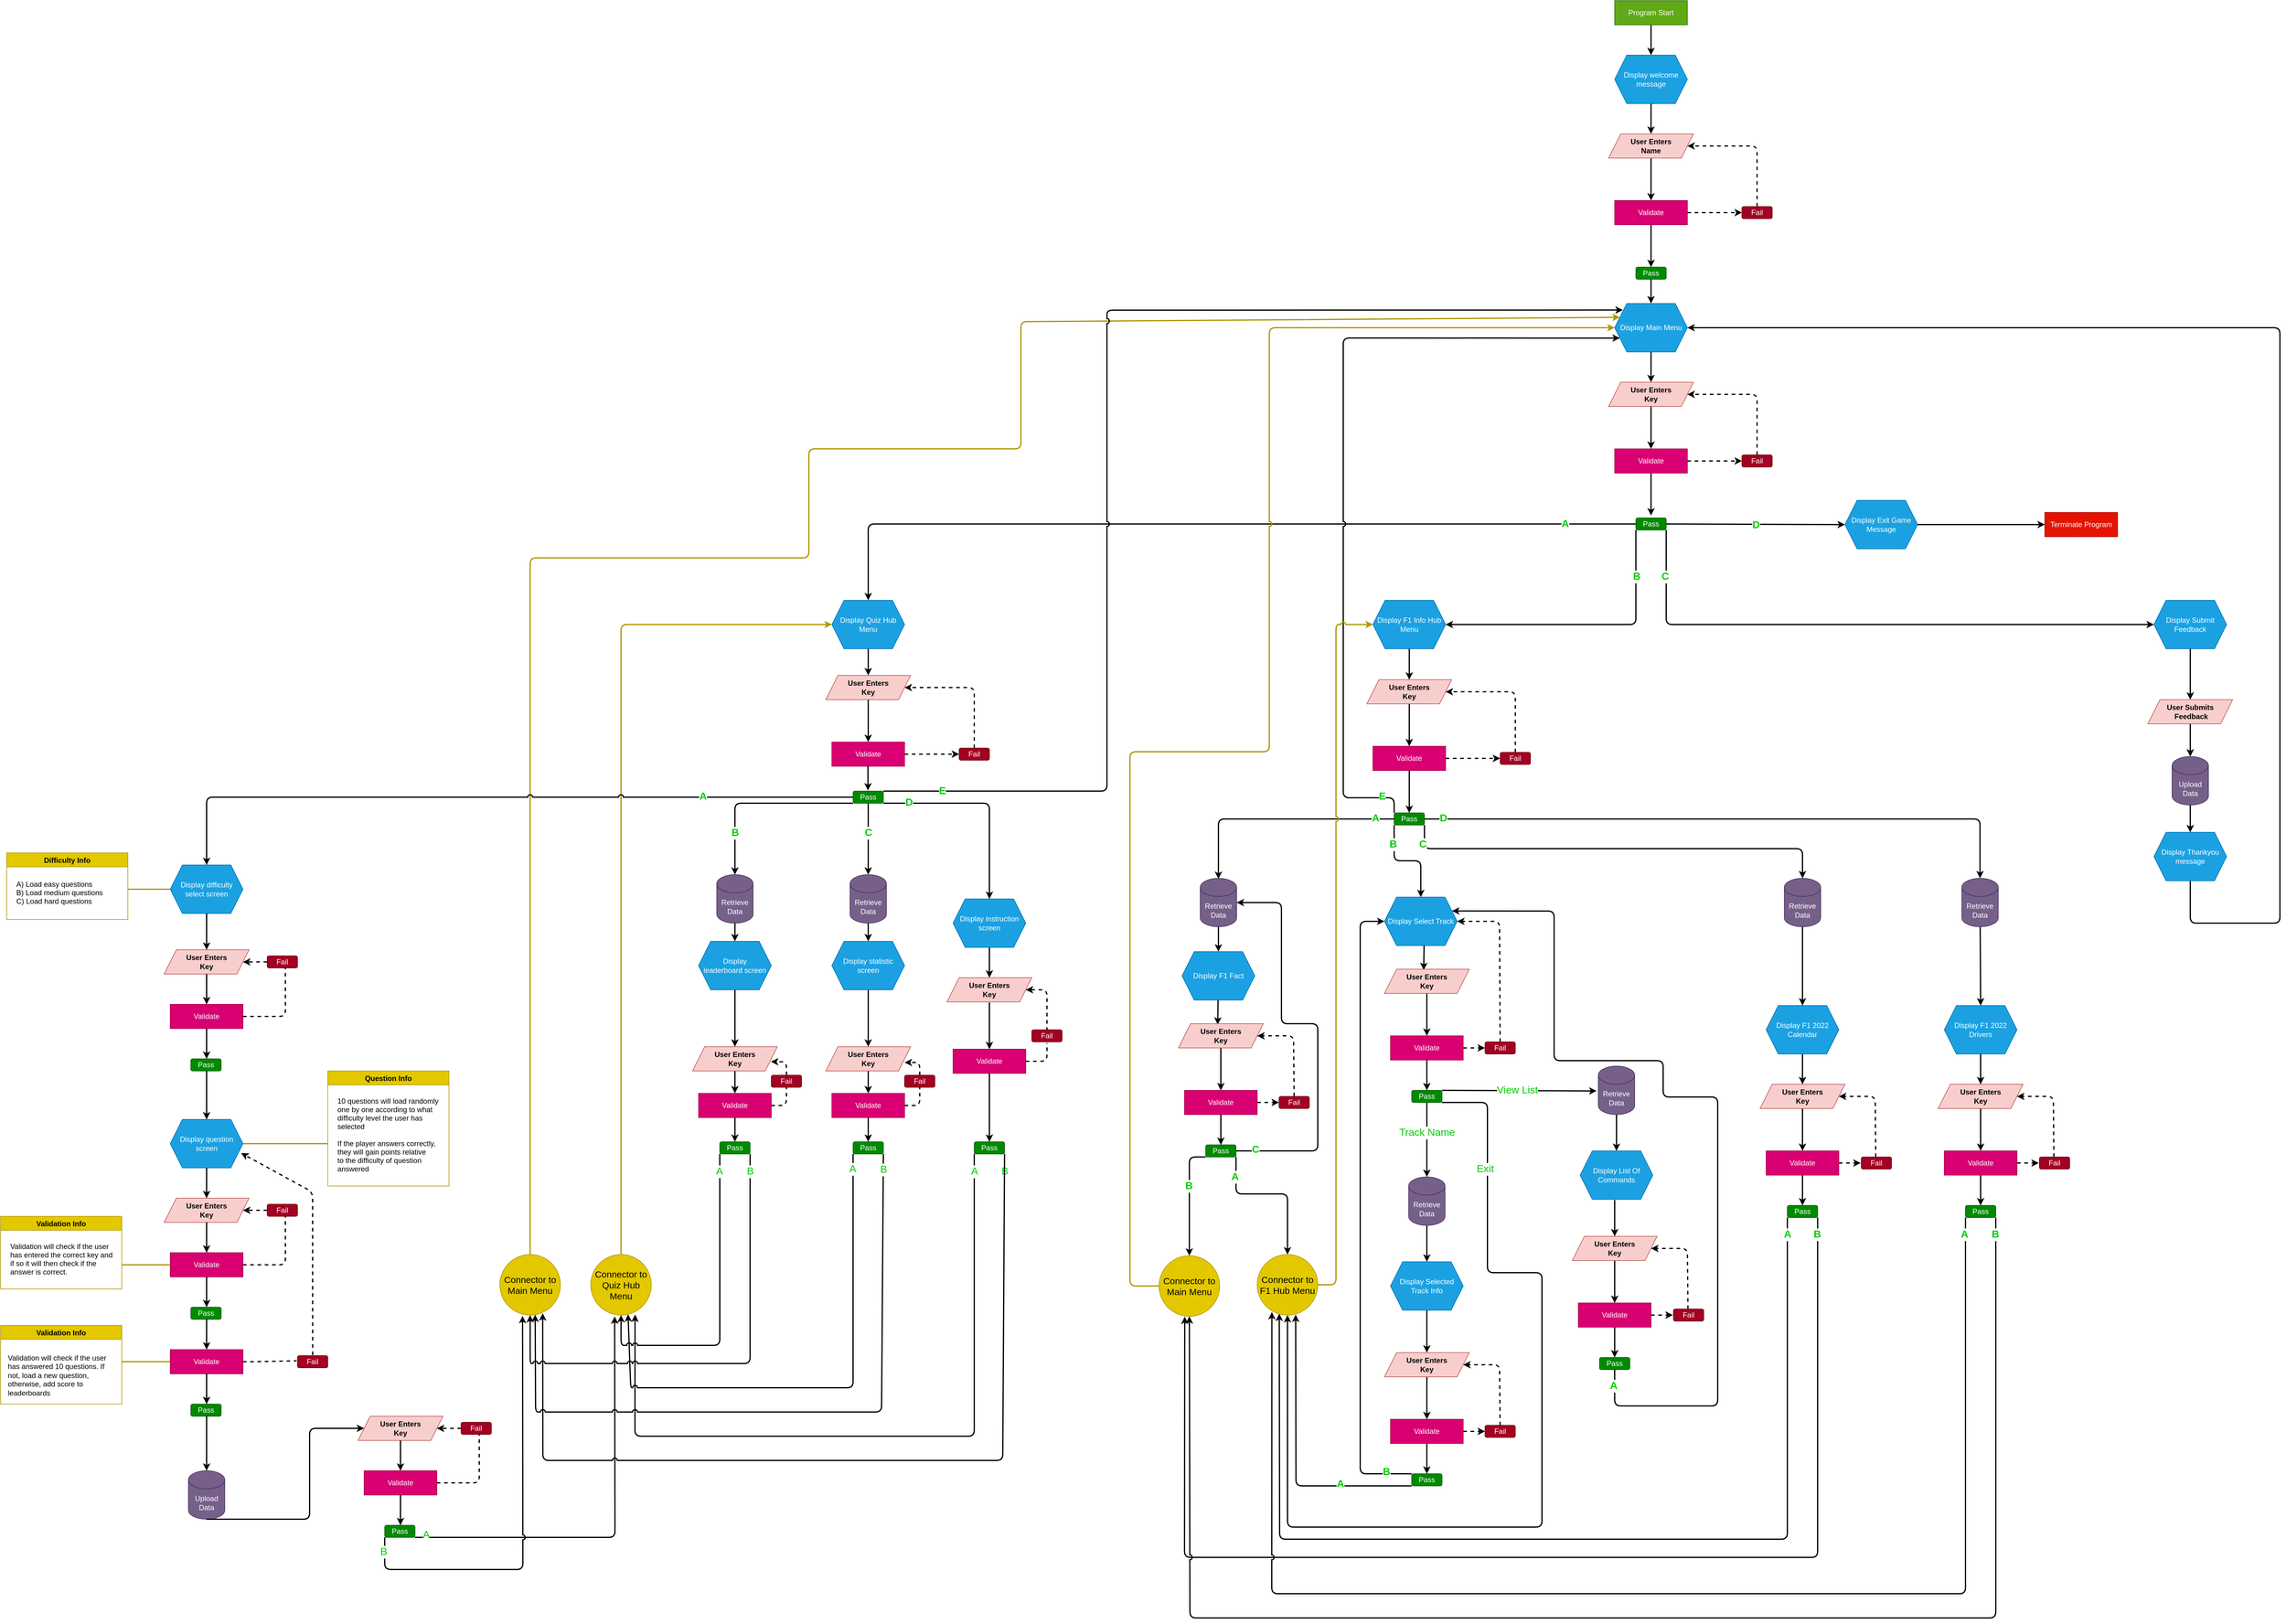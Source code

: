 <mxfile>
    <diagram id="0ocSRQgTbW_Y4nhS5JNr" name="Page-1">
        <mxGraphModel dx="7282" dy="2020" grid="0" gridSize="10" guides="1" tooltips="1" connect="1" arrows="1" fold="1" page="0" pageScale="1" pageWidth="827" pageHeight="1169" math="0" shadow="0">
            <root>
                <mxCell id="0"/>
                <mxCell id="1" parent="0"/>
                <mxCell id="15" style="edgeStyle=none;html=1;entryX=0.5;entryY=0;entryDx=0;entryDy=0;strokeWidth=2;" edge="1" parent="1" source="3" target="13">
                    <mxGeometry relative="1" as="geometry"/>
                </mxCell>
                <mxCell id="3" value="Program Start" style="rounded=0;whiteSpace=wrap;html=1;fillColor=#60a917;fontColor=#ffffff;strokeColor=#2D7600;" vertex="1" parent="1">
                    <mxGeometry x="-450" y="-280" width="120" height="40" as="geometry"/>
                </mxCell>
                <mxCell id="4" style="edgeStyle=none;html=1;fontColor=#000000;entryX=0.5;entryY=0;entryDx=0;entryDy=0;exitX=0.5;exitY=1;exitDx=0;exitDy=0;strokeWidth=2;" edge="1" parent="1" source="9" target="10">
                    <mxGeometry relative="1" as="geometry">
                        <mxPoint x="-420" y="70" as="targetPoint"/>
                        <Array as="points">
                            <mxPoint x="-390" y="120"/>
                            <mxPoint x="-390" y="160"/>
                        </Array>
                    </mxGeometry>
                </mxCell>
                <mxCell id="5" style="edgeStyle=none;html=1;exitX=0.5;exitY=1;exitDx=0;exitDy=0;fontSize=11;fontColor=#FFFF00;entryX=0.5;entryY=0;entryDx=0;entryDy=0;strokeWidth=2;" edge="1" parent="1" source="6" target="9">
                    <mxGeometry relative="1" as="geometry">
                        <Array as="points">
                            <mxPoint x="-390" y="20"/>
                        </Array>
                    </mxGeometry>
                </mxCell>
                <mxCell id="6" value="User Enters&lt;br&gt;Name" style="shape=parallelogram;perimeter=parallelogramPerimeter;whiteSpace=wrap;html=1;fixedSize=1;fillColor=#f8cecc;strokeColor=#b85450;fontColor=#000000;fontStyle=1" vertex="1" parent="1">
                    <mxGeometry x="-460" y="-60" width="140" height="40" as="geometry"/>
                </mxCell>
                <mxCell id="21" style="edgeStyle=none;html=1;entryX=0.5;entryY=0;entryDx=0;entryDy=0;strokeWidth=2;exitX=0.5;exitY=1;exitDx=0;exitDy=0;" edge="1" parent="1" source="10" target="20">
                    <mxGeometry relative="1" as="geometry">
                        <mxPoint x="-390" y="310" as="sourcePoint"/>
                    </mxGeometry>
                </mxCell>
                <mxCell id="8" style="edgeStyle=none;html=1;fontColor=#000000;entryX=0;entryY=0.5;entryDx=0;entryDy=0;strokeWidth=2;dashed=1;exitX=1;exitY=0.5;exitDx=0;exitDy=0;" edge="1" parent="1" source="9" target="12">
                    <mxGeometry relative="1" as="geometry">
                        <mxPoint x="-160" y="170" as="targetPoint"/>
                        <Array as="points">
                            <mxPoint x="-260" y="70"/>
                        </Array>
                    </mxGeometry>
                </mxCell>
                <mxCell id="9" value="Validate" style="rounded=0;whiteSpace=wrap;html=1;fontColor=#ffffff;fillColor=#d80073;strokeColor=#A50040;" vertex="1" parent="1">
                    <mxGeometry x="-450" y="50" width="120" height="40" as="geometry"/>
                </mxCell>
                <mxCell id="10" value="Pass" style="rounded=1;whiteSpace=wrap;html=1;fontColor=#ffffff;strokeColor=#005700;fillColor=#008a00;" vertex="1" parent="1">
                    <mxGeometry x="-415" y="160" width="50" height="20" as="geometry"/>
                </mxCell>
                <mxCell id="19" style="edgeStyle=none;html=1;entryX=1;entryY=0.5;entryDx=0;entryDy=0;strokeWidth=2;dashed=1;" edge="1" parent="1" source="12" target="6">
                    <mxGeometry relative="1" as="geometry">
                        <Array as="points">
                            <mxPoint x="-215" y="-40"/>
                        </Array>
                    </mxGeometry>
                </mxCell>
                <mxCell id="12" value="Fail" style="rounded=1;whiteSpace=wrap;html=1;fontColor=#ffffff;strokeColor=#6F0000;fillColor=#a20025;" vertex="1" parent="1">
                    <mxGeometry x="-240" y="60" width="50" height="20" as="geometry"/>
                </mxCell>
                <mxCell id="16" style="edgeStyle=none;html=1;entryX=0.5;entryY=0;entryDx=0;entryDy=0;strokeWidth=2;" edge="1" parent="1" source="13" target="6">
                    <mxGeometry relative="1" as="geometry">
                        <Array as="points"/>
                    </mxGeometry>
                </mxCell>
                <mxCell id="13" value="Display welcome message" style="shape=hexagon;perimeter=hexagonPerimeter2;whiteSpace=wrap;html=1;fixedSize=1;labelBorderColor=none;fontSize=12;fillColor=#1ba1e2;strokeColor=#006EAF;fontColor=#ffffff;" vertex="1" parent="1">
                    <mxGeometry x="-450" y="-190" width="120" height="80" as="geometry"/>
                </mxCell>
                <mxCell id="30" style="edgeStyle=none;html=1;entryX=0.5;entryY=0;entryDx=0;entryDy=0;strokeWidth=2;" edge="1" parent="1" source="20" target="24">
                    <mxGeometry relative="1" as="geometry"/>
                </mxCell>
                <mxCell id="20" value="Display Main Menu" style="shape=hexagon;perimeter=hexagonPerimeter2;whiteSpace=wrap;html=1;fixedSize=1;labelBorderColor=none;fontSize=12;fillColor=#1ba1e2;strokeColor=#006EAF;fontColor=#ffffff;" vertex="1" parent="1">
                    <mxGeometry x="-450" y="220" width="120" height="80" as="geometry"/>
                </mxCell>
                <mxCell id="23" style="edgeStyle=none;html=1;exitX=0.5;exitY=1;exitDx=0;exitDy=0;fontSize=11;fontColor=#FFFF00;entryX=0.5;entryY=0;entryDx=0;entryDy=0;strokeWidth=2;" edge="1" parent="1" source="24" target="26">
                    <mxGeometry relative="1" as="geometry">
                        <Array as="points">
                            <mxPoint x="-390" y="430"/>
                        </Array>
                    </mxGeometry>
                </mxCell>
                <mxCell id="24" value="User Enters&lt;br&gt;Key" style="shape=parallelogram;perimeter=parallelogramPerimeter;whiteSpace=wrap;html=1;fixedSize=1;fillColor=#f8cecc;strokeColor=#b85450;fontColor=#000000;fontStyle=1" vertex="1" parent="1">
                    <mxGeometry x="-460" y="350" width="140" height="40" as="geometry"/>
                </mxCell>
                <mxCell id="25" style="edgeStyle=none;html=1;fontColor=#000000;entryX=0;entryY=0.5;entryDx=0;entryDy=0;strokeWidth=2;dashed=1;exitX=1;exitY=0.5;exitDx=0;exitDy=0;" edge="1" parent="1" source="26" target="29">
                    <mxGeometry relative="1" as="geometry">
                        <mxPoint x="-160" y="580" as="targetPoint"/>
                        <Array as="points">
                            <mxPoint x="-260" y="480"/>
                        </Array>
                    </mxGeometry>
                </mxCell>
                <mxCell id="70" style="edgeStyle=none;html=1;fontSize=17;fontColor=#00CC00;strokeWidth=2;" edge="1" parent="1" source="26">
                    <mxGeometry relative="1" as="geometry">
                        <mxPoint x="-390.0" y="570" as="targetPoint"/>
                    </mxGeometry>
                </mxCell>
                <mxCell id="26" value="Validate" style="rounded=0;whiteSpace=wrap;html=1;fontColor=#ffffff;fillColor=#d80073;strokeColor=#A50040;" vertex="1" parent="1">
                    <mxGeometry x="-450" y="460" width="120" height="40" as="geometry"/>
                </mxCell>
                <mxCell id="36" style="edgeStyle=none;html=1;entryX=0.5;entryY=0;entryDx=0;entryDy=0;strokeWidth=2;exitX=0;exitY=0.5;exitDx=0;exitDy=0;jumpStyle=arc;" edge="1" parent="1" source="27" target="44">
                    <mxGeometry relative="1" as="geometry">
                        <mxPoint x="-1480" y="979" as="targetPoint"/>
                        <Array as="points">
                            <mxPoint x="-1682" y="584"/>
                        </Array>
                    </mxGeometry>
                </mxCell>
                <mxCell id="40" value="A" style="edgeLabel;html=1;align=center;verticalAlign=middle;resizable=0;points=[];fontStyle=1;fontSize=17;fontColor=#00CC00;" vertex="1" connectable="0" parent="36">
                    <mxGeometry x="-0.314" relative="1" as="geometry">
                        <mxPoint x="361" as="offset"/>
                    </mxGeometry>
                </mxCell>
                <mxCell id="38" style="edgeStyle=none;html=1;exitX=1;exitY=1;exitDx=0;exitDy=0;entryX=0;entryY=0.5;entryDx=0;entryDy=0;strokeWidth=2;" edge="1" parent="1" source="27" target="46">
                    <mxGeometry relative="1" as="geometry">
                        <mxPoint x="-260.0" y="960" as="targetPoint"/>
                        <Array as="points">
                            <mxPoint x="-365" y="750"/>
                        </Array>
                    </mxGeometry>
                </mxCell>
                <mxCell id="39" style="edgeStyle=none;html=1;exitX=1;exitY=0.5;exitDx=0;exitDy=0;entryX=0;entryY=0.5;entryDx=0;entryDy=0;strokeWidth=2;" edge="1" parent="1" source="27" target="45">
                    <mxGeometry relative="1" as="geometry">
                        <mxPoint x="-20.0" y="960" as="targetPoint"/>
                        <Array as="points"/>
                    </mxGeometry>
                </mxCell>
                <mxCell id="86" style="edgeStyle=none;html=1;entryX=1;entryY=0.5;entryDx=0;entryDy=0;fontSize=17;fontColor=#00CC00;strokeWidth=2;exitX=0;exitY=1;exitDx=0;exitDy=0;" edge="1" parent="1" source="27" target="47">
                    <mxGeometry relative="1" as="geometry">
                        <Array as="points">
                            <mxPoint x="-415" y="750"/>
                        </Array>
                    </mxGeometry>
                </mxCell>
                <mxCell id="27" value="Pass" style="rounded=1;whiteSpace=wrap;html=1;fontColor=#ffffff;strokeColor=#005700;fillColor=#008a00;" vertex="1" parent="1">
                    <mxGeometry x="-415" y="574" width="50" height="20" as="geometry"/>
                </mxCell>
                <mxCell id="28" style="edgeStyle=none;html=1;entryX=1;entryY=0.5;entryDx=0;entryDy=0;strokeWidth=2;dashed=1;" edge="1" parent="1" source="29" target="24">
                    <mxGeometry relative="1" as="geometry">
                        <Array as="points">
                            <mxPoint x="-215" y="370"/>
                        </Array>
                    </mxGeometry>
                </mxCell>
                <mxCell id="29" value="Fail" style="rounded=1;whiteSpace=wrap;html=1;fontColor=#ffffff;strokeColor=#6F0000;fillColor=#a20025;" vertex="1" parent="1">
                    <mxGeometry x="-240" y="470" width="50" height="20" as="geometry"/>
                </mxCell>
                <mxCell id="41" value="B" style="edgeLabel;html=1;align=center;verticalAlign=middle;resizable=0;points=[];fontStyle=1;fontSize=17;fontColor=#00CC00;" vertex="1" connectable="0" parent="1">
                    <mxGeometry x="-476.996" y="605" as="geometry">
                        <mxPoint x="63" y="66" as="offset"/>
                    </mxGeometry>
                </mxCell>
                <mxCell id="42" value="C" style="edgeLabel;html=1;align=center;verticalAlign=middle;resizable=0;points=[];fontStyle=1;fontSize=17;fontColor=#00CC00;" vertex="1" connectable="0" parent="1">
                    <mxGeometry x="-429.996" y="605" as="geometry">
                        <mxPoint x="63" y="66" as="offset"/>
                    </mxGeometry>
                </mxCell>
                <mxCell id="43" value="D" style="edgeLabel;html=1;align=center;verticalAlign=middle;resizable=0;points=[];fontStyle=1;fontSize=17;fontColor=#00CC00;" vertex="1" connectable="0" parent="1">
                    <mxGeometry x="-279.996" y="520" as="geometry">
                        <mxPoint x="63" y="66" as="offset"/>
                    </mxGeometry>
                </mxCell>
                <mxCell id="322" style="edgeStyle=none;jumpStyle=arc;html=1;entryX=0.5;entryY=0;entryDx=0;entryDy=0;fontSize=15;fontColor=#00CC00;strokeColor=default;strokeWidth=2;" edge="1" parent="1" source="44" target="317">
                    <mxGeometry relative="1" as="geometry"/>
                </mxCell>
                <mxCell id="44" value="Display Quiz Hub Menu" style="shape=hexagon;perimeter=hexagonPerimeter2;whiteSpace=wrap;html=1;fixedSize=1;labelBorderColor=none;fontSize=12;fillColor=#1ba1e2;strokeColor=#006EAF;fontColor=#ffffff;" vertex="1" parent="1">
                    <mxGeometry x="-1742" y="710" width="120" height="80" as="geometry"/>
                </mxCell>
                <mxCell id="54" style="edgeStyle=none;html=1;fontSize=17;fontColor=#00CC00;strokeWidth=2;entryX=0;entryY=0.5;entryDx=0;entryDy=0;" edge="1" parent="1" source="45" target="53">
                    <mxGeometry relative="1" as="geometry">
                        <mxPoint x="-20" y="1140" as="targetPoint"/>
                    </mxGeometry>
                </mxCell>
                <mxCell id="45" value="Display Exit Game Message" style="shape=hexagon;perimeter=hexagonPerimeter2;whiteSpace=wrap;html=1;fixedSize=1;labelBorderColor=none;fontSize=12;fillColor=#1ba1e2;strokeColor=#006EAF;fontColor=#ffffff;" vertex="1" parent="1">
                    <mxGeometry x="-70" y="545" width="120" height="80" as="geometry"/>
                </mxCell>
                <mxCell id="263" style="edgeStyle=none;jumpStyle=arc;html=1;entryX=0.5;entryY=0;entryDx=0;entryDy=0;fontSize=15;fontColor=#00CC00;strokeColor=default;strokeWidth=2;" edge="1" parent="1" source="46" target="262">
                    <mxGeometry relative="1" as="geometry"/>
                </mxCell>
                <mxCell id="46" value="Display Submit Feedback" style="shape=hexagon;perimeter=hexagonPerimeter2;whiteSpace=wrap;html=1;fixedSize=1;labelBorderColor=none;fontSize=12;fillColor=#1ba1e2;strokeColor=#006EAF;fontColor=#ffffff;" vertex="1" parent="1">
                    <mxGeometry x="440" y="710" width="120" height="80" as="geometry"/>
                </mxCell>
                <mxCell id="63" style="edgeStyle=none;html=1;entryX=0.5;entryY=0;entryDx=0;entryDy=0;fontSize=17;fontColor=#00CC00;strokeWidth=2;" edge="1" parent="1" source="47" target="57">
                    <mxGeometry relative="1" as="geometry"/>
                </mxCell>
                <mxCell id="47" value="Display F1 Info Hub Menu" style="shape=hexagon;perimeter=hexagonPerimeter2;whiteSpace=wrap;html=1;fixedSize=1;labelBorderColor=none;fontSize=12;fillColor=#1ba1e2;strokeColor=#006EAF;fontColor=#ffffff;" vertex="1" parent="1">
                    <mxGeometry x="-849" y="710" width="120" height="80" as="geometry"/>
                </mxCell>
                <mxCell id="53" value="Terminate Program" style="rounded=0;whiteSpace=wrap;html=1;fillColor=#e51400;fontColor=#ffffff;strokeColor=#B20000;" vertex="1" parent="1">
                    <mxGeometry x="260" y="565" width="120" height="40" as="geometry"/>
                </mxCell>
                <mxCell id="55" style="edgeStyle=none;html=1;fontColor=#000000;entryX=0.5;entryY=0;entryDx=0;entryDy=0;exitX=0.5;exitY=1;exitDx=0;exitDy=0;strokeWidth=2;" edge="1" parent="1" source="59" target="60">
                    <mxGeometry relative="1" as="geometry">
                        <mxPoint x="-819" y="971" as="targetPoint"/>
                        <Array as="points">
                            <mxPoint x="-789" y="1021"/>
                            <mxPoint x="-789" y="1061"/>
                        </Array>
                    </mxGeometry>
                </mxCell>
                <mxCell id="56" style="edgeStyle=none;html=1;exitX=0.5;exitY=1;exitDx=0;exitDy=0;fontSize=11;fontColor=#FFFF00;entryX=0.5;entryY=0;entryDx=0;entryDy=0;strokeWidth=2;" edge="1" parent="1" source="57" target="59">
                    <mxGeometry relative="1" as="geometry">
                        <Array as="points">
                            <mxPoint x="-789" y="921"/>
                        </Array>
                    </mxGeometry>
                </mxCell>
                <mxCell id="57" value="User Enters&lt;br&gt;Key" style="shape=parallelogram;perimeter=parallelogramPerimeter;whiteSpace=wrap;html=1;fixedSize=1;fillColor=#f8cecc;strokeColor=#b85450;fontColor=#000000;fontStyle=1" vertex="1" parent="1">
                    <mxGeometry x="-859" y="841" width="140" height="40" as="geometry"/>
                </mxCell>
                <mxCell id="58" style="edgeStyle=none;html=1;fontColor=#000000;entryX=0;entryY=0.5;entryDx=0;entryDy=0;strokeWidth=2;dashed=1;exitX=1;exitY=0.5;exitDx=0;exitDy=0;" edge="1" parent="1" source="59" target="62">
                    <mxGeometry relative="1" as="geometry">
                        <mxPoint x="-559" y="1071" as="targetPoint"/>
                        <Array as="points">
                            <mxPoint x="-659" y="971"/>
                        </Array>
                    </mxGeometry>
                </mxCell>
                <mxCell id="59" value="Validate" style="rounded=0;whiteSpace=wrap;html=1;fontColor=#ffffff;fillColor=#d80073;strokeColor=#A50040;" vertex="1" parent="1">
                    <mxGeometry x="-849" y="951" width="120" height="40" as="geometry"/>
                </mxCell>
                <mxCell id="78" style="edgeStyle=none;html=1;fontSize=17;fontColor=#00CC00;strokeWidth=2;" edge="1" parent="1" source="60">
                    <mxGeometry relative="1" as="geometry">
                        <mxPoint x="-1104" y="1170" as="targetPoint"/>
                        <Array as="points">
                            <mxPoint x="-1104" y="1071"/>
                        </Array>
                    </mxGeometry>
                </mxCell>
                <mxCell id="79" style="edgeStyle=none;html=1;exitX=0;exitY=1;exitDx=0;exitDy=0;entryX=0.5;entryY=0;entryDx=0;entryDy=0;fontSize=17;fontColor=#00CC00;strokeWidth=2;" edge="1" parent="1" source="60" target="72">
                    <mxGeometry relative="1" as="geometry">
                        <Array as="points">
                            <mxPoint x="-814" y="1140"/>
                            <mxPoint x="-770" y="1140"/>
                        </Array>
                    </mxGeometry>
                </mxCell>
                <mxCell id="80" style="edgeStyle=none;html=1;exitX=1;exitY=1;exitDx=0;exitDy=0;fontSize=17;fontColor=#00CC00;strokeWidth=2;entryX=0.5;entryY=0;entryDx=0;entryDy=0;entryPerimeter=0;" edge="1" parent="1" source="60" target="136">
                    <mxGeometry relative="1" as="geometry">
                        <mxPoint x="-140" y="1120" as="targetPoint"/>
                        <Array as="points">
                            <mxPoint x="-764" y="1120"/>
                            <mxPoint x="-430" y="1120"/>
                            <mxPoint x="-140" y="1120"/>
                        </Array>
                    </mxGeometry>
                </mxCell>
                <mxCell id="81" style="edgeStyle=none;html=1;exitX=1;exitY=0.5;exitDx=0;exitDy=0;entryX=0.5;entryY=0;entryDx=0;entryDy=0;fontSize=17;fontColor=#00CC00;strokeWidth=2;entryPerimeter=0;" edge="1" parent="1" source="60" target="151">
                    <mxGeometry relative="1" as="geometry">
                        <Array as="points">
                            <mxPoint x="-474" y="1071"/>
                            <mxPoint x="-137" y="1071"/>
                            <mxPoint x="153" y="1071"/>
                        </Array>
                    </mxGeometry>
                </mxCell>
                <mxCell id="260" style="edgeStyle=none;jumpStyle=arc;html=1;exitX=0;exitY=0;exitDx=0;exitDy=0;entryX=0;entryY=0.75;entryDx=0;entryDy=0;fontSize=15;fontColor=#00CC00;strokeWidth=2;strokeColor=default;" edge="1" parent="1" source="60" target="20">
                    <mxGeometry relative="1" as="geometry">
                        <Array as="points">
                            <mxPoint x="-814" y="1036"/>
                            <mxPoint x="-898" y="1036"/>
                            <mxPoint x="-898" y="277"/>
                        </Array>
                    </mxGeometry>
                </mxCell>
                <mxCell id="60" value="Pass" style="rounded=1;whiteSpace=wrap;html=1;fontColor=#ffffff;strokeColor=#005700;fillColor=#008a00;" vertex="1" parent="1">
                    <mxGeometry x="-814" y="1061" width="50" height="20" as="geometry"/>
                </mxCell>
                <mxCell id="61" style="edgeStyle=none;html=1;entryX=1;entryY=0.5;entryDx=0;entryDy=0;strokeWidth=2;dashed=1;" edge="1" parent="1" source="62" target="57">
                    <mxGeometry relative="1" as="geometry">
                        <Array as="points">
                            <mxPoint x="-614" y="861"/>
                        </Array>
                    </mxGeometry>
                </mxCell>
                <mxCell id="62" value="Fail" style="rounded=1;whiteSpace=wrap;html=1;fontColor=#ffffff;strokeColor=#6F0000;fillColor=#a20025;" vertex="1" parent="1">
                    <mxGeometry x="-639" y="961" width="50" height="20" as="geometry"/>
                </mxCell>
                <mxCell id="96" style="edgeStyle=none;html=1;entryX=0.463;entryY=0.039;entryDx=0;entryDy=0;entryPerimeter=0;fontSize=17;fontColor=#00CC00;strokeWidth=2;" edge="1" parent="1" source="71" target="88">
                    <mxGeometry relative="1" as="geometry"/>
                </mxCell>
                <mxCell id="71" value="Display F1 Fact" style="shape=hexagon;perimeter=hexagonPerimeter2;whiteSpace=wrap;html=1;fixedSize=1;labelBorderColor=none;fontSize=12;fillColor=#1ba1e2;strokeColor=#006EAF;fontColor=#ffffff;" vertex="1" parent="1">
                    <mxGeometry x="-1164" y="1290" width="120" height="80" as="geometry"/>
                </mxCell>
                <mxCell id="72" value="Display Select Track" style="shape=hexagon;perimeter=hexagonPerimeter2;whiteSpace=wrap;html=1;fixedSize=1;labelBorderColor=none;fontSize=12;fillColor=#1ba1e2;strokeColor=#006EAF;fontColor=#ffffff;" vertex="1" parent="1">
                    <mxGeometry x="-830" y="1200" width="120" height="80" as="geometry"/>
                </mxCell>
                <mxCell id="145" style="edgeStyle=none;html=1;entryX=0.5;entryY=0;entryDx=0;entryDy=0;fontSize=17;fontColor=#00CC00;strokeWidth=2;" edge="1" parent="1" source="73" target="139">
                    <mxGeometry relative="1" as="geometry"/>
                </mxCell>
                <mxCell id="73" value="Display F1 2022 Calendar" style="shape=hexagon;perimeter=hexagonPerimeter2;whiteSpace=wrap;html=1;fixedSize=1;labelBorderColor=none;fontSize=12;fillColor=#1ba1e2;strokeColor=#006EAF;fontColor=#ffffff;" vertex="1" parent="1">
                    <mxGeometry x="-200" y="1379" width="120" height="80" as="geometry"/>
                </mxCell>
                <mxCell id="161" style="edgeStyle=none;jumpStyle=arc;html=1;entryX=0.5;entryY=0;entryDx=0;entryDy=0;fontSize=17;fontColor=#00CC00;strokeWidth=2;" edge="1" parent="1" source="74" target="153">
                    <mxGeometry relative="1" as="geometry"/>
                </mxCell>
                <mxCell id="74" value="Display F1 2022 Drivers" style="shape=hexagon;perimeter=hexagonPerimeter2;whiteSpace=wrap;html=1;fixedSize=1;labelBorderColor=none;fontSize=12;fillColor=#1ba1e2;strokeColor=#006EAF;fontColor=#ffffff;" vertex="1" parent="1">
                    <mxGeometry x="94" y="1379" width="120" height="80" as="geometry"/>
                </mxCell>
                <mxCell id="82" value="A" style="edgeLabel;html=1;align=center;verticalAlign=middle;resizable=0;points=[];fontStyle=1;fontSize=17;fontColor=#00CC00;" vertex="1" connectable="0" parent="1">
                    <mxGeometry x="-1152.003" y="883" as="geometry">
                        <mxPoint x="307" y="187" as="offset"/>
                    </mxGeometry>
                </mxCell>
                <mxCell id="83" value="B" style="edgeLabel;html=1;align=center;verticalAlign=middle;resizable=0;points=[];fontStyle=1;fontSize=17;fontColor=#00CC00;" vertex="1" connectable="0" parent="1">
                    <mxGeometry x="-1123.003" y="926" as="geometry">
                        <mxPoint x="307" y="187" as="offset"/>
                    </mxGeometry>
                </mxCell>
                <mxCell id="84" value="C" style="edgeLabel;html=1;align=center;verticalAlign=middle;resizable=0;points=[];fontStyle=1;fontSize=17;fontColor=#00CC00;" vertex="1" connectable="0" parent="1">
                    <mxGeometry x="-1074.003" y="926" as="geometry">
                        <mxPoint x="307" y="187" as="offset"/>
                    </mxGeometry>
                </mxCell>
                <mxCell id="85" value="D" style="edgeLabel;html=1;align=center;verticalAlign=middle;resizable=0;points=[];fontStyle=1;fontSize=17;fontColor=#00CC00;" vertex="1" connectable="0" parent="1">
                    <mxGeometry x="-1040.003" y="883" as="geometry">
                        <mxPoint x="307" y="187" as="offset"/>
                    </mxGeometry>
                </mxCell>
                <mxCell id="87" style="edgeStyle=none;html=1;exitX=0.5;exitY=1;exitDx=0;exitDy=0;fontSize=11;fontColor=#FFFF00;entryX=0.5;entryY=0;entryDx=0;entryDy=0;strokeWidth=2;" edge="1" parent="1" source="88" target="90">
                    <mxGeometry relative="1" as="geometry">
                        <Array as="points">
                            <mxPoint x="-1100" y="1489"/>
                        </Array>
                    </mxGeometry>
                </mxCell>
                <mxCell id="88" value="User Enters&lt;br&gt;Key" style="shape=parallelogram;perimeter=parallelogramPerimeter;whiteSpace=wrap;html=1;fixedSize=1;fillColor=#f8cecc;strokeColor=#b85450;fontColor=#000000;fontStyle=1" vertex="1" parent="1">
                    <mxGeometry x="-1170" y="1409" width="140" height="40" as="geometry"/>
                </mxCell>
                <mxCell id="95" style="edgeStyle=none;html=1;entryX=0;entryY=0.5;entryDx=0;entryDy=0;fontSize=17;fontColor=#00CC00;strokeWidth=2;dashed=1;" edge="1" parent="1" source="90" target="92">
                    <mxGeometry relative="1" as="geometry"/>
                </mxCell>
                <mxCell id="99" style="edgeStyle=none;html=1;entryX=0.5;entryY=0;entryDx=0;entryDy=0;fontSize=17;fontColor=#00CC00;strokeWidth=2;" edge="1" parent="1" source="90" target="97">
                    <mxGeometry relative="1" as="geometry"/>
                </mxCell>
                <mxCell id="90" value="Validate" style="rounded=0;whiteSpace=wrap;html=1;fontColor=#ffffff;fillColor=#d80073;strokeColor=#A50040;" vertex="1" parent="1">
                    <mxGeometry x="-1160" y="1519" width="120" height="40" as="geometry"/>
                </mxCell>
                <mxCell id="91" style="edgeStyle=none;html=1;entryX=1;entryY=0.5;entryDx=0;entryDy=0;strokeWidth=2;dashed=1;" edge="1" parent="1" source="92" target="88">
                    <mxGeometry relative="1" as="geometry">
                        <Array as="points">
                            <mxPoint x="-980" y="1429"/>
                        </Array>
                    </mxGeometry>
                </mxCell>
                <mxCell id="92" value="Fail" style="rounded=1;whiteSpace=wrap;html=1;fontColor=#ffffff;strokeColor=#6F0000;fillColor=#a20025;" vertex="1" parent="1">
                    <mxGeometry x="-1004" y="1529" width="50" height="20" as="geometry"/>
                </mxCell>
                <mxCell id="103" style="edgeStyle=none;html=1;entryX=1;entryY=0.5;entryDx=0;entryDy=0;fontSize=17;fontColor=#00CC00;strokeWidth=2;entryPerimeter=0;" edge="1" parent="1" source="97" target="105">
                    <mxGeometry relative="1" as="geometry">
                        <Array as="points">
                            <mxPoint x="-940" y="1619"/>
                            <mxPoint x="-940" y="1409"/>
                            <mxPoint x="-1000" y="1409"/>
                            <mxPoint x="-1000" y="1209"/>
                        </Array>
                    </mxGeometry>
                </mxCell>
                <mxCell id="187" style="edgeStyle=none;jumpStyle=arc;html=1;exitX=0;exitY=1;exitDx=0;exitDy=0;entryX=0.5;entryY=0;entryDx=0;entryDy=0;fontSize=15;fontColor=#00CC00;strokeWidth=2;" edge="1" parent="1" source="97" target="168">
                    <mxGeometry relative="1" as="geometry">
                        <Array as="points">
                            <mxPoint x="-1152" y="1629"/>
                        </Array>
                    </mxGeometry>
                </mxCell>
                <mxCell id="188" style="edgeStyle=none;jumpStyle=arc;html=1;exitX=1;exitY=1;exitDx=0;exitDy=0;entryX=0.5;entryY=0;entryDx=0;entryDy=0;fontSize=15;fontColor=#00CC00;strokeWidth=2;" edge="1" parent="1" source="97" target="167">
                    <mxGeometry relative="1" as="geometry">
                        <Array as="points">
                            <mxPoint x="-1075" y="1690"/>
                            <mxPoint x="-990" y="1690"/>
                        </Array>
                    </mxGeometry>
                </mxCell>
                <mxCell id="97" value="Pass" style="rounded=1;whiteSpace=wrap;html=1;fontColor=#ffffff;strokeColor=#005700;fillColor=#008a00;" vertex="1" parent="1">
                    <mxGeometry x="-1125" y="1609" width="50" height="20" as="geometry"/>
                </mxCell>
                <mxCell id="101" value="A" style="edgeLabel;html=1;align=center;verticalAlign=middle;resizable=0;points=[];fontStyle=1;fontSize=17;fontColor=#00CC00;" vertex="1" connectable="0" parent="1">
                    <mxGeometry x="-1384.003" y="1475" as="geometry">
                        <mxPoint x="307" y="187" as="offset"/>
                    </mxGeometry>
                </mxCell>
                <mxCell id="102" value="B" style="edgeLabel;html=1;align=center;verticalAlign=middle;resizable=0;points=[];fontStyle=1;fontSize=17;fontColor=#00CC00;" vertex="1" connectable="0" parent="1">
                    <mxGeometry x="-1460.003" y="1490" as="geometry">
                        <mxPoint x="307" y="187" as="offset"/>
                    </mxGeometry>
                </mxCell>
                <mxCell id="104" value="C" style="edgeLabel;html=1;align=center;verticalAlign=middle;resizable=0;points=[];fontStyle=1;fontSize=17;fontColor=#00CC00;" vertex="1" connectable="0" parent="1">
                    <mxGeometry x="-1350.003" y="1430" as="geometry">
                        <mxPoint x="307" y="187" as="offset"/>
                    </mxGeometry>
                </mxCell>
                <mxCell id="107" style="edgeStyle=none;html=1;entryX=0.5;entryY=0;entryDx=0;entryDy=0;fontSize=17;fontColor=#00CC00;strokeWidth=2;" edge="1" parent="1" source="105" target="71">
                    <mxGeometry relative="1" as="geometry"/>
                </mxCell>
                <mxCell id="105" value="Retrieve Data" style="shape=cylinder3;whiteSpace=wrap;html=1;boundedLbl=1;backgroundOutline=1;size=15;labelBorderColor=none;fontSize=12;fontColor=#ffffff;fillColor=#76608a;strokeColor=#432D57;" vertex="1" parent="1">
                    <mxGeometry x="-1134" y="1169" width="60" height="80" as="geometry"/>
                </mxCell>
                <mxCell id="108" style="edgeStyle=none;html=1;entryX=0.463;entryY=0.039;entryDx=0;entryDy=0;entryPerimeter=0;fontSize=17;fontColor=#00CC00;strokeWidth=2;" edge="1" parent="1" target="110">
                    <mxGeometry relative="1" as="geometry">
                        <mxPoint x="-764.586" y="1280" as="sourcePoint"/>
                    </mxGeometry>
                </mxCell>
                <mxCell id="109" style="edgeStyle=none;html=1;exitX=0.5;exitY=1;exitDx=0;exitDy=0;fontSize=11;fontColor=#FFFF00;entryX=0.5;entryY=0;entryDx=0;entryDy=0;strokeWidth=2;" edge="1" parent="1" source="110" target="113">
                    <mxGeometry relative="1" as="geometry">
                        <Array as="points">
                            <mxPoint x="-760" y="1399"/>
                        </Array>
                    </mxGeometry>
                </mxCell>
                <mxCell id="110" value="User Enters&lt;br&gt;Key" style="shape=parallelogram;perimeter=parallelogramPerimeter;whiteSpace=wrap;html=1;fixedSize=1;fillColor=#f8cecc;strokeColor=#b85450;fontColor=#000000;fontStyle=1" vertex="1" parent="1">
                    <mxGeometry x="-830" y="1319" width="140" height="40" as="geometry"/>
                </mxCell>
                <mxCell id="111" style="edgeStyle=none;html=1;entryX=0;entryY=0.5;entryDx=0;entryDy=0;fontSize=17;fontColor=#00CC00;strokeWidth=2;dashed=1;" edge="1" parent="1" source="113" target="115">
                    <mxGeometry relative="1" as="geometry"/>
                </mxCell>
                <mxCell id="112" style="edgeStyle=none;html=1;entryX=0.5;entryY=0;entryDx=0;entryDy=0;fontSize=17;fontColor=#00CC00;strokeWidth=2;" edge="1" parent="1" source="113" target="116">
                    <mxGeometry relative="1" as="geometry"/>
                </mxCell>
                <mxCell id="113" value="Validate" style="rounded=0;whiteSpace=wrap;html=1;fontColor=#ffffff;fillColor=#d80073;strokeColor=#A50040;" vertex="1" parent="1">
                    <mxGeometry x="-820" y="1429" width="120" height="40" as="geometry"/>
                </mxCell>
                <mxCell id="114" style="edgeStyle=none;html=1;entryX=1;entryY=0.5;entryDx=0;entryDy=0;strokeWidth=2;dashed=1;" edge="1" parent="1" source="115" target="72">
                    <mxGeometry relative="1" as="geometry">
                        <Array as="points">
                            <mxPoint x="-640" y="1240"/>
                        </Array>
                    </mxGeometry>
                </mxCell>
                <mxCell id="115" value="Fail" style="rounded=1;whiteSpace=wrap;html=1;fontColor=#ffffff;strokeColor=#6F0000;fillColor=#a20025;" vertex="1" parent="1">
                    <mxGeometry x="-664" y="1439" width="50" height="20" as="geometry"/>
                </mxCell>
                <mxCell id="120" style="edgeStyle=none;html=1;entryX=0.5;entryY=0;entryDx=0;entryDy=0;entryPerimeter=0;fontSize=17;fontColor=#00CC00;strokeWidth=2;exitX=0.5;exitY=1;exitDx=0;exitDy=0;" edge="1" parent="1" source="116" target="118">
                    <mxGeometry relative="1" as="geometry">
                        <Array as="points"/>
                    </mxGeometry>
                </mxCell>
                <mxCell id="121" value="Track Name" style="edgeLabel;html=1;align=center;verticalAlign=middle;resizable=0;points=[];fontSize=17;fontColor=#00CC00;" vertex="1" connectable="0" parent="120">
                    <mxGeometry x="-0.202" relative="1" as="geometry">
                        <mxPoint y="1" as="offset"/>
                    </mxGeometry>
                </mxCell>
                <mxCell id="169" style="edgeStyle=none;jumpStyle=arc;html=1;entryX=0.5;entryY=1;entryDx=0;entryDy=0;fontSize=15;fontColor=#00CC00;strokeWidth=2;exitX=1;exitY=1;exitDx=0;exitDy=0;" edge="1" parent="1" source="116" target="167">
                    <mxGeometry relative="1" as="geometry">
                        <Array as="points">
                            <mxPoint x="-660" y="1539"/>
                            <mxPoint x="-660" y="1820"/>
                            <mxPoint x="-570" y="1820"/>
                            <mxPoint x="-570" y="2240"/>
                            <mxPoint x="-990" y="2240"/>
                            <mxPoint x="-990" y="2230"/>
                        </Array>
                    </mxGeometry>
                </mxCell>
                <mxCell id="171" style="edgeStyle=none;jumpStyle=arc;html=1;exitX=1;exitY=0;exitDx=0;exitDy=0;fontSize=15;fontColor=#00CC00;strokeWidth=2;" edge="1" parent="1" source="116">
                    <mxGeometry relative="1" as="geometry">
                        <mxPoint x="-480" y="1520" as="targetPoint"/>
                    </mxGeometry>
                </mxCell>
                <mxCell id="116" value="Pass" style="rounded=1;whiteSpace=wrap;html=1;fontColor=#ffffff;strokeColor=#005700;fillColor=#008a00;" vertex="1" parent="1">
                    <mxGeometry x="-785" y="1519" width="50" height="20" as="geometry"/>
                </mxCell>
                <mxCell id="130" style="edgeStyle=none;html=1;entryX=0.5;entryY=0;entryDx=0;entryDy=0;fontSize=17;fontColor=#00CC00;strokeWidth=2;" edge="1" parent="1" source="117" target="124">
                    <mxGeometry relative="1" as="geometry">
                        <Array as="points">
                            <mxPoint x="-760" y="1942"/>
                        </Array>
                    </mxGeometry>
                </mxCell>
                <mxCell id="117" value="Display Selected Track Info" style="shape=hexagon;perimeter=hexagonPerimeter2;whiteSpace=wrap;html=1;fixedSize=1;labelBorderColor=none;fontSize=12;fillColor=#1ba1e2;strokeColor=#006EAF;fontColor=#ffffff;" vertex="1" parent="1">
                    <mxGeometry x="-820" y="1802" width="120" height="80" as="geometry"/>
                </mxCell>
                <mxCell id="119" style="edgeStyle=none;html=1;entryX=0.5;entryY=0;entryDx=0;entryDy=0;fontSize=17;fontColor=#00CC00;strokeWidth=2;" edge="1" parent="1" source="118" target="117">
                    <mxGeometry relative="1" as="geometry"/>
                </mxCell>
                <mxCell id="118" value="Retrieve Data" style="shape=cylinder3;whiteSpace=wrap;html=1;boundedLbl=1;backgroundOutline=1;size=15;labelBorderColor=none;fontSize=12;fontColor=#ffffff;fillColor=#76608a;strokeColor=#432D57;" vertex="1" parent="1">
                    <mxGeometry x="-790" y="1662" width="60" height="80" as="geometry"/>
                </mxCell>
                <mxCell id="123" style="edgeStyle=none;html=1;exitX=0.5;exitY=1;exitDx=0;exitDy=0;fontSize=11;fontColor=#FFFF00;entryX=0.5;entryY=0;entryDx=0;entryDy=0;strokeWidth=2;" edge="1" parent="1" source="124" target="127">
                    <mxGeometry relative="1" as="geometry">
                        <Array as="points"/>
                    </mxGeometry>
                </mxCell>
                <mxCell id="124" value="User Enters&lt;br&gt;Key" style="shape=parallelogram;perimeter=parallelogramPerimeter;whiteSpace=wrap;html=1;fixedSize=1;fillColor=#f8cecc;strokeColor=#b85450;fontColor=#000000;fontStyle=1" vertex="1" parent="1">
                    <mxGeometry x="-830" y="1952" width="140" height="40" as="geometry"/>
                </mxCell>
                <mxCell id="125" style="edgeStyle=none;html=1;entryX=0;entryY=0.5;entryDx=0;entryDy=0;fontSize=17;fontColor=#00CC00;strokeWidth=2;dashed=1;" edge="1" parent="1" source="127" target="128">
                    <mxGeometry relative="1" as="geometry"/>
                </mxCell>
                <mxCell id="126" style="edgeStyle=none;html=1;entryX=0.5;entryY=0;entryDx=0;entryDy=0;fontSize=17;fontColor=#00CC00;strokeWidth=2;" edge="1" parent="1" source="127" target="129">
                    <mxGeometry relative="1" as="geometry"/>
                </mxCell>
                <mxCell id="127" value="Validate" style="rounded=0;whiteSpace=wrap;html=1;fontColor=#ffffff;fillColor=#d80073;strokeColor=#A50040;" vertex="1" parent="1">
                    <mxGeometry x="-820" y="2062" width="120" height="40" as="geometry"/>
                </mxCell>
                <mxCell id="128" value="Fail" style="rounded=1;whiteSpace=wrap;html=1;fontColor=#ffffff;strokeColor=#6F0000;fillColor=#a20025;" vertex="1" parent="1">
                    <mxGeometry x="-664" y="2072" width="50" height="20" as="geometry"/>
                </mxCell>
                <mxCell id="189" style="edgeStyle=none;jumpStyle=arc;html=1;exitX=0;exitY=1;exitDx=0;exitDy=0;entryX=0.635;entryY=0.993;entryDx=0;entryDy=0;entryPerimeter=0;fontSize=15;fontColor=#00CC00;strokeWidth=2;" edge="1" parent="1" source="129" target="167">
                    <mxGeometry relative="1" as="geometry">
                        <Array as="points">
                            <mxPoint x="-976" y="2172"/>
                        </Array>
                    </mxGeometry>
                </mxCell>
                <mxCell id="190" style="edgeStyle=none;jumpStyle=arc;html=1;exitX=0;exitY=0;exitDx=0;exitDy=0;entryX=0;entryY=0.5;entryDx=0;entryDy=0;fontSize=15;fontColor=#00CC00;strokeWidth=2;" edge="1" parent="1" source="129" target="72">
                    <mxGeometry relative="1" as="geometry">
                        <Array as="points">
                            <mxPoint x="-870" y="2152"/>
                            <mxPoint x="-870" y="1240"/>
                        </Array>
                    </mxGeometry>
                </mxCell>
                <mxCell id="129" value="Pass" style="rounded=1;whiteSpace=wrap;html=1;fontColor=#ffffff;strokeColor=#005700;fillColor=#008a00;" vertex="1" parent="1">
                    <mxGeometry x="-785" y="2152" width="50" height="20" as="geometry"/>
                </mxCell>
                <mxCell id="133" style="edgeStyle=none;html=1;entryX=1;entryY=0.5;entryDx=0;entryDy=0;strokeWidth=2;dashed=1;" edge="1" parent="1">
                    <mxGeometry relative="1" as="geometry">
                        <Array as="points">
                            <mxPoint x="-640" y="1972"/>
                        </Array>
                        <mxPoint x="-639.091" y="2072" as="sourcePoint"/>
                        <mxPoint x="-700" y="1972" as="targetPoint"/>
                    </mxGeometry>
                </mxCell>
                <mxCell id="137" style="edgeStyle=none;html=1;entryX=0.5;entryY=0;entryDx=0;entryDy=0;fontSize=17;fontColor=#00CC00;strokeWidth=2;" edge="1" parent="1" source="136" target="73">
                    <mxGeometry relative="1" as="geometry"/>
                </mxCell>
                <mxCell id="136" value="Retrieve Data" style="shape=cylinder3;whiteSpace=wrap;html=1;boundedLbl=1;backgroundOutline=1;size=15;labelBorderColor=none;fontSize=12;fontColor=#ffffff;fillColor=#76608a;strokeColor=#432D57;" vertex="1" parent="1">
                    <mxGeometry x="-170" y="1169" width="60" height="80" as="geometry"/>
                </mxCell>
                <mxCell id="138" style="edgeStyle=none;html=1;exitX=0.5;exitY=1;exitDx=0;exitDy=0;fontSize=11;fontColor=#FFFF00;entryX=0.5;entryY=0;entryDx=0;entryDy=0;strokeWidth=2;" edge="1" parent="1" source="139" target="142">
                    <mxGeometry relative="1" as="geometry">
                        <Array as="points"/>
                    </mxGeometry>
                </mxCell>
                <mxCell id="139" value="User Enters&lt;br&gt;Key" style="shape=parallelogram;perimeter=parallelogramPerimeter;whiteSpace=wrap;html=1;fixedSize=1;fillColor=#f8cecc;strokeColor=#b85450;fontColor=#000000;fontStyle=1" vertex="1" parent="1">
                    <mxGeometry x="-210" y="1509" width="140" height="40" as="geometry"/>
                </mxCell>
                <mxCell id="140" style="edgeStyle=none;html=1;entryX=0;entryY=0.5;entryDx=0;entryDy=0;fontSize=17;fontColor=#00CC00;strokeWidth=2;dashed=1;" edge="1" parent="1" source="142">
                    <mxGeometry relative="1" as="geometry">
                        <mxPoint x="-44" y="1639" as="targetPoint"/>
                    </mxGeometry>
                </mxCell>
                <mxCell id="141" style="edgeStyle=none;html=1;entryX=0.5;entryY=0;entryDx=0;entryDy=0;fontSize=17;fontColor=#00CC00;strokeWidth=2;" edge="1" parent="1" source="142" target="143">
                    <mxGeometry relative="1" as="geometry"/>
                </mxCell>
                <mxCell id="142" value="Validate" style="rounded=0;whiteSpace=wrap;html=1;fontColor=#ffffff;fillColor=#d80073;strokeColor=#A50040;" vertex="1" parent="1">
                    <mxGeometry x="-200" y="1619" width="120" height="40" as="geometry"/>
                </mxCell>
                <mxCell id="193" style="edgeStyle=none;jumpStyle=arc;html=1;exitX=0;exitY=1;exitDx=0;exitDy=0;entryX=0.364;entryY=0.976;entryDx=0;entryDy=0;entryPerimeter=0;fontSize=15;fontColor=#00CC00;strokeWidth=2;" edge="1" parent="1" source="143" target="167">
                    <mxGeometry relative="1" as="geometry">
                        <Array as="points">
                            <mxPoint x="-165" y="2260"/>
                            <mxPoint x="-1003" y="2260"/>
                        </Array>
                    </mxGeometry>
                </mxCell>
                <mxCell id="195" style="edgeStyle=none;jumpStyle=arc;html=1;exitX=1;exitY=1;exitDx=0;exitDy=0;entryX=0.424;entryY=1.006;entryDx=0;entryDy=0;entryPerimeter=0;fontSize=15;fontColor=#00CC00;strokeWidth=2;" edge="1" parent="1" source="143" target="168">
                    <mxGeometry relative="1" as="geometry">
                        <Array as="points">
                            <mxPoint x="-115" y="2290"/>
                            <mxPoint x="-1160" y="2290"/>
                        </Array>
                    </mxGeometry>
                </mxCell>
                <mxCell id="143" value="Pass" style="rounded=1;whiteSpace=wrap;html=1;fontColor=#ffffff;strokeColor=#005700;fillColor=#008a00;" vertex="1" parent="1">
                    <mxGeometry x="-165" y="1709" width="50" height="20" as="geometry"/>
                </mxCell>
                <mxCell id="144" style="edgeStyle=none;html=1;entryX=1;entryY=0.5;entryDx=0;entryDy=0;strokeWidth=2;dashed=1;" edge="1" parent="1">
                    <mxGeometry relative="1" as="geometry">
                        <Array as="points">
                            <mxPoint x="-20" y="1529"/>
                        </Array>
                        <mxPoint x="-19.091" y="1629" as="sourcePoint"/>
                        <mxPoint x="-80" y="1529" as="targetPoint"/>
                    </mxGeometry>
                </mxCell>
                <mxCell id="146" value="Fail" style="rounded=1;whiteSpace=wrap;html=1;fontColor=#ffffff;strokeColor=#6F0000;fillColor=#a20025;" vertex="1" parent="1">
                    <mxGeometry x="-43" y="1629" width="50" height="20" as="geometry"/>
                </mxCell>
                <mxCell id="160" style="edgeStyle=none;jumpStyle=arc;html=1;fontSize=17;fontColor=#00CC00;strokeWidth=2;entryX=0.5;entryY=0;entryDx=0;entryDy=0;" edge="1" parent="1" source="151" target="74">
                    <mxGeometry relative="1" as="geometry">
                        <mxPoint x="153" y="1313.538" as="targetPoint"/>
                    </mxGeometry>
                </mxCell>
                <mxCell id="151" value="Retrieve Data" style="shape=cylinder3;whiteSpace=wrap;html=1;boundedLbl=1;backgroundOutline=1;size=15;labelBorderColor=none;fontSize=12;fontColor=#ffffff;fillColor=#76608a;strokeColor=#432D57;" vertex="1" parent="1">
                    <mxGeometry x="123" y="1169" width="60" height="80" as="geometry"/>
                </mxCell>
                <mxCell id="152" style="edgeStyle=none;html=1;exitX=0.5;exitY=1;exitDx=0;exitDy=0;fontSize=11;fontColor=#FFFF00;entryX=0.5;entryY=0;entryDx=0;entryDy=0;strokeWidth=2;" edge="1" parent="1" source="153" target="156">
                    <mxGeometry relative="1" as="geometry">
                        <Array as="points"/>
                    </mxGeometry>
                </mxCell>
                <mxCell id="153" value="User Enters&lt;br&gt;Key" style="shape=parallelogram;perimeter=parallelogramPerimeter;whiteSpace=wrap;html=1;fixedSize=1;fillColor=#f8cecc;strokeColor=#b85450;fontColor=#000000;fontStyle=1" vertex="1" parent="1">
                    <mxGeometry x="84" y="1509" width="140" height="40" as="geometry"/>
                </mxCell>
                <mxCell id="154" style="edgeStyle=none;html=1;entryX=0;entryY=0.5;entryDx=0;entryDy=0;fontSize=17;fontColor=#00CC00;strokeWidth=2;dashed=1;" edge="1" parent="1" source="156">
                    <mxGeometry relative="1" as="geometry">
                        <mxPoint x="250.0" y="1639" as="targetPoint"/>
                    </mxGeometry>
                </mxCell>
                <mxCell id="155" style="edgeStyle=none;html=1;entryX=0.5;entryY=0;entryDx=0;entryDy=0;fontSize=17;fontColor=#00CC00;strokeWidth=2;" edge="1" parent="1" source="156" target="157">
                    <mxGeometry relative="1" as="geometry"/>
                </mxCell>
                <mxCell id="156" value="Validate" style="rounded=0;whiteSpace=wrap;html=1;fontColor=#ffffff;fillColor=#d80073;strokeColor=#A50040;" vertex="1" parent="1">
                    <mxGeometry x="94" y="1619" width="120" height="40" as="geometry"/>
                </mxCell>
                <mxCell id="197" style="edgeStyle=none;jumpStyle=arc;html=1;exitX=0;exitY=1;exitDx=0;exitDy=0;entryX=0.242;entryY=0.95;entryDx=0;entryDy=0;entryPerimeter=0;fontSize=15;fontColor=#00CC00;strokeWidth=2;" edge="1" parent="1" source="157" target="167">
                    <mxGeometry relative="1" as="geometry">
                        <Array as="points">
                            <mxPoint x="129" y="2350"/>
                            <mxPoint x="-1016" y="2350"/>
                        </Array>
                    </mxGeometry>
                </mxCell>
                <mxCell id="198" style="edgeStyle=none;jumpStyle=arc;html=1;exitX=1;exitY=1;exitDx=0;exitDy=0;fontSize=15;fontColor=#00CC00;strokeWidth=2;entryX=0.5;entryY=1;entryDx=0;entryDy=0;" edge="1" parent="1" source="157" target="168">
                    <mxGeometry relative="1" as="geometry">
                        <mxPoint x="-1151.25" y="1900" as="targetPoint"/>
                        <Array as="points">
                            <mxPoint x="179" y="2390"/>
                            <mxPoint x="-1151" y="2390"/>
                        </Array>
                    </mxGeometry>
                </mxCell>
                <mxCell id="157" value="Pass" style="rounded=1;whiteSpace=wrap;html=1;fontColor=#ffffff;strokeColor=#005700;fillColor=#008a00;" vertex="1" parent="1">
                    <mxGeometry x="129" y="1709" width="50" height="20" as="geometry"/>
                </mxCell>
                <mxCell id="158" style="edgeStyle=none;html=1;entryX=1;entryY=0.5;entryDx=0;entryDy=0;strokeWidth=2;dashed=1;" edge="1" parent="1">
                    <mxGeometry relative="1" as="geometry">
                        <Array as="points">
                            <mxPoint x="274" y="1529"/>
                        </Array>
                        <mxPoint x="274.909" y="1629" as="sourcePoint"/>
                        <mxPoint x="214" y="1529" as="targetPoint"/>
                    </mxGeometry>
                </mxCell>
                <mxCell id="159" value="Fail" style="rounded=1;whiteSpace=wrap;html=1;fontColor=#ffffff;strokeColor=#6F0000;fillColor=#a20025;" vertex="1" parent="1">
                    <mxGeometry x="251" y="1629" width="50" height="20" as="geometry"/>
                </mxCell>
                <mxCell id="201" style="edgeStyle=none;jumpStyle=arc;html=1;entryX=0;entryY=0.5;entryDx=0;entryDy=0;fontSize=15;fontColor=#00CC00;strokeWidth=2;fillColor=#e3c800;strokeColor=#B09500;" edge="1" parent="1" source="167" target="47">
                    <mxGeometry relative="1" as="geometry">
                        <Array as="points">
                            <mxPoint x="-910" y="1840"/>
                            <mxPoint x="-910" y="750"/>
                        </Array>
                    </mxGeometry>
                </mxCell>
                <mxCell id="167" value="Connector to F1 Hub Menu" style="ellipse;whiteSpace=wrap;html=1;aspect=fixed;fontSize=15;fontColor=#000000;fillColor=#e3c800;strokeColor=#B09500;" vertex="1" parent="1">
                    <mxGeometry x="-1040" y="1790" width="100" height="100" as="geometry"/>
                </mxCell>
                <mxCell id="202" style="edgeStyle=none;jumpStyle=arc;html=1;entryX=0;entryY=0.5;entryDx=0;entryDy=0;fontSize=15;fontColor=#00CC00;strokeWidth=2;fillColor=#e3c800;strokeColor=#B09500;" edge="1" parent="1" source="168" target="20">
                    <mxGeometry relative="1" as="geometry">
                        <Array as="points">
                            <mxPoint x="-1250" y="1842"/>
                            <mxPoint x="-1250" y="960"/>
                            <mxPoint x="-1020" y="960"/>
                            <mxPoint x="-1020" y="260"/>
                        </Array>
                    </mxGeometry>
                </mxCell>
                <mxCell id="168" value="Connector to Main Menu" style="ellipse;whiteSpace=wrap;html=1;aspect=fixed;fontSize=15;fontColor=#000000;fillColor=#e3c800;strokeColor=#B09500;" vertex="1" parent="1">
                    <mxGeometry x="-1202" y="1792" width="100" height="100" as="geometry"/>
                </mxCell>
                <mxCell id="170" value="Exit" style="edgeLabel;html=1;align=center;verticalAlign=middle;resizable=0;points=[];fontSize=17;fontColor=#00CC00;" vertex="1" connectable="0" parent="1">
                    <mxGeometry x="-664" y="1649.004" as="geometry"/>
                </mxCell>
                <mxCell id="172" value="View List" style="edgeLabel;html=1;align=center;verticalAlign=middle;resizable=0;points=[];fontSize=17;fontColor=#00CC00;" vertex="1" connectable="0" parent="1">
                    <mxGeometry x="-611" y="1519.004" as="geometry"/>
                </mxCell>
                <mxCell id="175" style="edgeStyle=none;jumpStyle=arc;html=1;entryX=0.5;entryY=0;entryDx=0;entryDy=0;fontSize=15;fontColor=#00CC00;strokeWidth=2;" edge="1" parent="1" source="173" target="174">
                    <mxGeometry relative="1" as="geometry"/>
                </mxCell>
                <mxCell id="173" value="Retrieve Data" style="shape=cylinder3;whiteSpace=wrap;html=1;boundedLbl=1;backgroundOutline=1;size=15;labelBorderColor=none;fontSize=12;fontColor=#ffffff;fillColor=#76608a;strokeColor=#432D57;" vertex="1" parent="1">
                    <mxGeometry x="-477" y="1479" width="60" height="80" as="geometry"/>
                </mxCell>
                <mxCell id="185" style="edgeStyle=none;jumpStyle=arc;html=1;fontSize=15;fontColor=#00CC00;strokeWidth=2;entryX=0.5;entryY=0;entryDx=0;entryDy=0;" edge="1" parent="1" target="177">
                    <mxGeometry relative="1" as="geometry">
                        <mxPoint x="-450" y="1700" as="sourcePoint"/>
                        <mxPoint x="-450" y="1750" as="targetPoint"/>
                    </mxGeometry>
                </mxCell>
                <mxCell id="174" value="Display List Of Commands" style="shape=hexagon;perimeter=hexagonPerimeter2;whiteSpace=wrap;html=1;fixedSize=1;labelBorderColor=none;fontSize=12;fillColor=#1ba1e2;strokeColor=#006EAF;fontColor=#ffffff;" vertex="1" parent="1">
                    <mxGeometry x="-507" y="1619" width="120" height="80" as="geometry"/>
                </mxCell>
                <mxCell id="176" style="edgeStyle=none;html=1;exitX=0.5;exitY=1;exitDx=0;exitDy=0;fontSize=11;fontColor=#FFFF00;entryX=0.5;entryY=0;entryDx=0;entryDy=0;strokeWidth=2;" edge="1" parent="1" source="177" target="180">
                    <mxGeometry relative="1" as="geometry">
                        <Array as="points"/>
                    </mxGeometry>
                </mxCell>
                <mxCell id="177" value="User Enters&lt;br&gt;Key" style="shape=parallelogram;perimeter=parallelogramPerimeter;whiteSpace=wrap;html=1;fixedSize=1;fillColor=#f8cecc;strokeColor=#b85450;fontColor=#000000;fontStyle=1" vertex="1" parent="1">
                    <mxGeometry x="-520" y="1760" width="140" height="40" as="geometry"/>
                </mxCell>
                <mxCell id="178" style="edgeStyle=none;html=1;entryX=0;entryY=0.5;entryDx=0;entryDy=0;fontSize=17;fontColor=#00CC00;strokeWidth=2;dashed=1;" edge="1" parent="1" source="180">
                    <mxGeometry relative="1" as="geometry">
                        <mxPoint x="-354" y="1890" as="targetPoint"/>
                    </mxGeometry>
                </mxCell>
                <mxCell id="179" style="edgeStyle=none;html=1;entryX=0.5;entryY=0;entryDx=0;entryDy=0;fontSize=17;fontColor=#00CC00;strokeWidth=2;" edge="1" parent="1" source="180" target="181">
                    <mxGeometry relative="1" as="geometry"/>
                </mxCell>
                <mxCell id="180" value="Validate" style="rounded=0;whiteSpace=wrap;html=1;fontColor=#ffffff;fillColor=#d80073;strokeColor=#A50040;" vertex="1" parent="1">
                    <mxGeometry x="-510" y="1870" width="120" height="40" as="geometry"/>
                </mxCell>
                <mxCell id="186" style="edgeStyle=none;jumpStyle=arc;html=1;entryX=1;entryY=0.25;entryDx=0;entryDy=0;fontSize=15;fontColor=#00CC00;strokeWidth=2;" edge="1" parent="1" source="181" target="72">
                    <mxGeometry relative="1" as="geometry">
                        <Array as="points">
                            <mxPoint x="-450" y="2040"/>
                            <mxPoint x="-280" y="2040"/>
                            <mxPoint x="-280" y="1530"/>
                            <mxPoint x="-370" y="1530"/>
                            <mxPoint x="-370" y="1470"/>
                            <mxPoint x="-550" y="1470"/>
                            <mxPoint x="-550" y="1223"/>
                        </Array>
                    </mxGeometry>
                </mxCell>
                <mxCell id="181" value="Pass" style="rounded=1;whiteSpace=wrap;html=1;fontColor=#ffffff;strokeColor=#005700;fillColor=#008a00;" vertex="1" parent="1">
                    <mxGeometry x="-475" y="1960" width="50" height="20" as="geometry"/>
                </mxCell>
                <mxCell id="182" style="edgeStyle=none;html=1;entryX=1;entryY=0.5;entryDx=0;entryDy=0;strokeWidth=2;dashed=1;" edge="1" parent="1">
                    <mxGeometry relative="1" as="geometry">
                        <Array as="points">
                            <mxPoint x="-330" y="1780"/>
                        </Array>
                        <mxPoint x="-329.091" y="1880" as="sourcePoint"/>
                        <mxPoint x="-390" y="1780" as="targetPoint"/>
                    </mxGeometry>
                </mxCell>
                <mxCell id="183" value="Fail" style="rounded=1;whiteSpace=wrap;html=1;fontColor=#ffffff;strokeColor=#6F0000;fillColor=#a20025;" vertex="1" parent="1">
                    <mxGeometry x="-353" y="1880" width="50" height="20" as="geometry"/>
                </mxCell>
                <mxCell id="184" value="A" style="edgeLabel;html=1;align=center;verticalAlign=middle;resizable=0;points=[];fontStyle=1;fontSize=17;fontColor=#00CC00;" vertex="1" connectable="0" parent="1">
                    <mxGeometry x="-759.003" y="1820" as="geometry">
                        <mxPoint x="307" y="187" as="offset"/>
                    </mxGeometry>
                </mxCell>
                <mxCell id="191" value="A" style="edgeLabel;html=1;align=center;verticalAlign=middle;resizable=0;points=[];fontStyle=1;fontSize=17;fontColor=#00CC00;" vertex="1" connectable="0" parent="1">
                    <mxGeometry x="-1210.003" y="1982" as="geometry">
                        <mxPoint x="307" y="187" as="offset"/>
                    </mxGeometry>
                </mxCell>
                <mxCell id="192" value="B" style="edgeLabel;html=1;align=center;verticalAlign=middle;resizable=0;points=[];fontStyle=1;fontSize=17;fontColor=#00CC00;" vertex="1" connectable="0" parent="1">
                    <mxGeometry x="-1134.003" y="1962" as="geometry">
                        <mxPoint x="307" y="187" as="offset"/>
                    </mxGeometry>
                </mxCell>
                <mxCell id="194" value="A" style="edgeLabel;html=1;align=center;verticalAlign=middle;resizable=0;points=[];fontStyle=1;fontSize=17;fontColor=#00CC00;" vertex="1" connectable="0" parent="1">
                    <mxGeometry x="-472.003" y="1570" as="geometry">
                        <mxPoint x="307" y="187" as="offset"/>
                    </mxGeometry>
                </mxCell>
                <mxCell id="196" value="B" style="edgeLabel;html=1;align=center;verticalAlign=middle;resizable=0;points=[];fontStyle=1;fontSize=17;fontColor=#00CC00;" vertex="1" connectable="0" parent="1">
                    <mxGeometry x="-423.003" y="1570" as="geometry">
                        <mxPoint x="307" y="187" as="offset"/>
                    </mxGeometry>
                </mxCell>
                <mxCell id="199" value="A" style="edgeLabel;html=1;align=center;verticalAlign=middle;resizable=0;points=[];fontStyle=1;fontSize=17;fontColor=#00CC00;" vertex="1" connectable="0" parent="1">
                    <mxGeometry x="-180.003" y="1570" as="geometry">
                        <mxPoint x="307" y="187" as="offset"/>
                    </mxGeometry>
                </mxCell>
                <mxCell id="200" value="B" style="edgeLabel;html=1;align=center;verticalAlign=middle;resizable=0;points=[];fontStyle=1;fontSize=17;fontColor=#00CC00;" vertex="1" connectable="0" parent="1">
                    <mxGeometry x="-129.003" y="1570" as="geometry">
                        <mxPoint x="307" y="187" as="offset"/>
                    </mxGeometry>
                </mxCell>
                <mxCell id="207" value="Display difficulty select screen" style="shape=hexagon;perimeter=hexagonPerimeter2;whiteSpace=wrap;html=1;fixedSize=1;labelBorderColor=none;fontSize=12;fillColor=#1ba1e2;strokeColor=#006EAF;fontColor=#ffffff;" vertex="1" parent="1">
                    <mxGeometry x="-2834" y="1147" width="120" height="80" as="geometry"/>
                </mxCell>
                <mxCell id="209" value="User Enters&lt;br&gt;Key" style="shape=parallelogram;perimeter=parallelogramPerimeter;whiteSpace=wrap;html=1;fixedSize=1;fillColor=#f8cecc;strokeColor=#b85450;fontColor=#000000;fontStyle=1" vertex="1" parent="1">
                    <mxGeometry x="-2844" y="1287" width="140" height="40" as="geometry"/>
                </mxCell>
                <mxCell id="210" value="Validate" style="rounded=0;whiteSpace=wrap;html=1;fontColor=#ffffff;fillColor=#d80073;strokeColor=#A50040;" vertex="1" parent="1">
                    <mxGeometry x="-2834" y="1377" width="120" height="40" as="geometry"/>
                </mxCell>
                <mxCell id="211" value="Fail" style="rounded=1;whiteSpace=wrap;html=1;fontColor=#ffffff;strokeColor=#6F0000;fillColor=#a20025;" vertex="1" parent="1">
                    <mxGeometry x="-2674" y="1297" width="50" height="20" as="geometry"/>
                </mxCell>
                <mxCell id="212" value="Pass" style="rounded=1;whiteSpace=wrap;html=1;fontColor=#ffffff;strokeColor=#005700;fillColor=#008a00;" vertex="1" parent="1">
                    <mxGeometry x="-2800" y="1467" width="50" height="20" as="geometry"/>
                </mxCell>
                <mxCell id="213" value="" style="edgeStyle=none;html=1;exitX=1;exitY=0.5;exitDx=0;exitDy=0;fontSize=17;fontColor=#00CC00;endArrow=none;dashed=1;strokeWidth=2;entryX=0.6;entryY=1;entryDx=0;entryDy=0;entryPerimeter=0;" edge="1" parent="1" target="211">
                    <mxGeometry relative="1" as="geometry">
                        <mxPoint x="-2644" y="1327" as="targetPoint"/>
                        <mxPoint x="-2714" y="1397" as="sourcePoint"/>
                        <Array as="points">
                            <mxPoint x="-2704" y="1397"/>
                            <mxPoint x="-2644" y="1397"/>
                        </Array>
                    </mxGeometry>
                </mxCell>
                <mxCell id="214" style="edgeStyle=none;html=1;fontSize=17;fontColor=#00CC00;startArrow=none;dashed=1;strokeWidth=2;" edge="1" parent="1">
                    <mxGeometry relative="1" as="geometry">
                        <mxPoint x="-2714" y="1307" as="targetPoint"/>
                        <Array as="points"/>
                        <mxPoint x="-2674" y="1307" as="sourcePoint"/>
                    </mxGeometry>
                </mxCell>
                <mxCell id="215" style="edgeStyle=none;html=1;exitX=0.5;exitY=1;exitDx=0;exitDy=0;fontSize=17;fontColor=#00CC00;startArrow=none;strokeWidth=2;entryX=0.5;entryY=0;entryDx=0;entryDy=0;entryPerimeter=0;" edge="1" parent="1" target="209">
                    <mxGeometry relative="1" as="geometry">
                        <mxPoint x="-2774" y="1227" as="sourcePoint"/>
                        <mxPoint x="-2774" y="1277" as="targetPoint"/>
                    </mxGeometry>
                </mxCell>
                <mxCell id="216" style="edgeStyle=none;html=1;exitX=0.5;exitY=1;exitDx=0;exitDy=0;fontSize=17;fontColor=#00CC00;startArrow=none;strokeWidth=2;" edge="1" parent="1">
                    <mxGeometry relative="1" as="geometry">
                        <mxPoint x="-2774" y="1327" as="sourcePoint"/>
                        <mxPoint x="-2774" y="1377" as="targetPoint"/>
                    </mxGeometry>
                </mxCell>
                <mxCell id="217" style="edgeStyle=none;html=1;exitX=0.5;exitY=1;exitDx=0;exitDy=0;fontSize=17;fontColor=#00CC00;startArrow=none;strokeWidth=2;" edge="1" parent="1">
                    <mxGeometry relative="1" as="geometry">
                        <mxPoint x="-2774" y="1417" as="sourcePoint"/>
                        <mxPoint x="-2774" y="1467" as="targetPoint"/>
                    </mxGeometry>
                </mxCell>
                <mxCell id="218" value="Display question screen" style="shape=hexagon;perimeter=hexagonPerimeter2;whiteSpace=wrap;html=1;fixedSize=1;labelBorderColor=none;fontSize=12;fillColor=#1ba1e2;strokeColor=#006EAF;fontColor=#ffffff;" vertex="1" parent="1">
                    <mxGeometry x="-2834" y="1567" width="120" height="80" as="geometry"/>
                </mxCell>
                <mxCell id="219" style="edgeStyle=none;html=1;exitX=0.5;exitY=1;exitDx=0;exitDy=0;fontSize=17;fontColor=#00CC00;startArrow=none;strokeWidth=2;entryX=0.5;entryY=0;entryDx=0;entryDy=0;entryPerimeter=0;" edge="1" parent="1" target="218">
                    <mxGeometry relative="1" as="geometry">
                        <mxPoint x="-2774" y="1487" as="sourcePoint"/>
                        <mxPoint x="-2774" y="1537" as="targetPoint"/>
                    </mxGeometry>
                </mxCell>
                <mxCell id="220" value="Question Info" style="swimlane;fillColor=#e3c800;fontColor=#000000;strokeColor=#B09500;" vertex="1" parent="1">
                    <mxGeometry x="-2574" y="1487" width="200" height="190" as="geometry"/>
                </mxCell>
                <mxCell id="221" value="10 questions will load randomly&#10;one by one according to what &#10;difficulty level the user has &#10;selected&#10;&#10;If the player answers correctly,&#10;they will gain points relative&#10;to the difficulty of question &#10;answered" style="text;strokeColor=none;fillColor=none;align=left;verticalAlign=middle;spacingLeft=4;spacingRight=4;overflow=hidden;points=[[0,0.5],[1,0.5]];portConstraint=eastwest;rotatable=0;" vertex="1" parent="220">
                    <mxGeometry x="10" y="20" width="180" height="170" as="geometry"/>
                </mxCell>
                <mxCell id="222" value="User Enters&lt;br&gt;Key" style="shape=parallelogram;perimeter=parallelogramPerimeter;whiteSpace=wrap;html=1;fixedSize=1;fillColor=#f8cecc;strokeColor=#b85450;fontColor=#000000;fontStyle=1" vertex="1" parent="1">
                    <mxGeometry x="-2844" y="1697" width="140" height="40" as="geometry"/>
                </mxCell>
                <mxCell id="223" value="Validate" style="rounded=0;whiteSpace=wrap;html=1;fontColor=#ffffff;fillColor=#d80073;strokeColor=#A50040;" vertex="1" parent="1">
                    <mxGeometry x="-2834" y="1787" width="120" height="40" as="geometry"/>
                </mxCell>
                <mxCell id="224" value="Fail" style="rounded=1;whiteSpace=wrap;html=1;fontColor=#ffffff;strokeColor=#6F0000;fillColor=#a20025;" vertex="1" parent="1">
                    <mxGeometry x="-2674" y="1707" width="50" height="20" as="geometry"/>
                </mxCell>
                <mxCell id="225" value="Pass" style="rounded=1;whiteSpace=wrap;html=1;fontColor=#ffffff;strokeColor=#005700;fillColor=#008a00;" vertex="1" parent="1">
                    <mxGeometry x="-2800" y="1877" width="50" height="20" as="geometry"/>
                </mxCell>
                <mxCell id="226" value="" style="edgeStyle=none;html=1;exitX=1;exitY=0.5;exitDx=0;exitDy=0;fontSize=17;fontColor=#00CC00;endArrow=none;dashed=1;strokeWidth=2;entryX=0.6;entryY=1;entryDx=0;entryDy=0;entryPerimeter=0;" edge="1" parent="1" target="224">
                    <mxGeometry relative="1" as="geometry">
                        <mxPoint x="-2644" y="1737" as="targetPoint"/>
                        <mxPoint x="-2714" y="1807" as="sourcePoint"/>
                        <Array as="points">
                            <mxPoint x="-2704" y="1807"/>
                            <mxPoint x="-2644" y="1807"/>
                        </Array>
                    </mxGeometry>
                </mxCell>
                <mxCell id="227" style="edgeStyle=none;html=1;fontSize=17;fontColor=#00CC00;startArrow=none;dashed=1;strokeWidth=2;" edge="1" parent="1">
                    <mxGeometry relative="1" as="geometry">
                        <mxPoint x="-2714" y="1717" as="targetPoint"/>
                        <Array as="points"/>
                        <mxPoint x="-2674" y="1717" as="sourcePoint"/>
                    </mxGeometry>
                </mxCell>
                <mxCell id="228" style="edgeStyle=none;html=1;exitX=0.5;exitY=1;exitDx=0;exitDy=0;fontSize=17;fontColor=#00CC00;startArrow=none;strokeWidth=2;" edge="1" parent="1">
                    <mxGeometry relative="1" as="geometry">
                        <mxPoint x="-2774" y="1737" as="sourcePoint"/>
                        <mxPoint x="-2774" y="1787" as="targetPoint"/>
                    </mxGeometry>
                </mxCell>
                <mxCell id="229" style="edgeStyle=none;html=1;exitX=0.5;exitY=1;exitDx=0;exitDy=0;fontSize=17;fontColor=#00CC00;startArrow=none;strokeWidth=2;" edge="1" parent="1">
                    <mxGeometry relative="1" as="geometry">
                        <mxPoint x="-2774" y="1827" as="sourcePoint"/>
                        <mxPoint x="-2774" y="1877" as="targetPoint"/>
                    </mxGeometry>
                </mxCell>
                <mxCell id="230" style="edgeStyle=none;html=1;fontSize=17;fontColor=#00CC00;startArrow=none;strokeWidth=2;entryX=0.5;entryY=0;entryDx=0;entryDy=0;entryPerimeter=0;" edge="1" parent="1">
                    <mxGeometry relative="1" as="geometry">
                        <mxPoint x="-2774" y="1647" as="sourcePoint"/>
                        <mxPoint x="-2774" y="1697" as="targetPoint"/>
                    </mxGeometry>
                </mxCell>
                <mxCell id="231" value="Validation Info" style="swimlane;fillColor=#e3c800;fontColor=#000000;strokeColor=#B09500;" vertex="1" parent="1">
                    <mxGeometry x="-3114" y="1727" width="200" height="120" as="geometry"/>
                </mxCell>
                <mxCell id="232" value="Validation will check if the user&#10;has entered the correct key and&#10;if so it will then check if the &#10;answer is correct." style="text;strokeColor=none;fillColor=none;align=left;verticalAlign=middle;spacingLeft=4;spacingRight=4;overflow=hidden;points=[[0,0.5],[1,0.5]];portConstraint=eastwest;rotatable=0;" vertex="1" parent="231">
                    <mxGeometry x="10" y="30" width="180" height="80" as="geometry"/>
                </mxCell>
                <mxCell id="233" value="" style="endArrow=none;html=1;strokeWidth=2;fillColor=#e3c800;strokeColor=#B09500;" edge="1" parent="1">
                    <mxGeometry width="50" height="50" relative="1" as="geometry">
                        <mxPoint x="-2914" y="1807" as="sourcePoint"/>
                        <mxPoint x="-2834" y="1807" as="targetPoint"/>
                    </mxGeometry>
                </mxCell>
                <mxCell id="234" value="" style="endArrow=none;html=1;strokeWidth=2;fillColor=#e3c800;strokeColor=#B09500;" edge="1" parent="1">
                    <mxGeometry width="50" height="50" relative="1" as="geometry">
                        <mxPoint x="-2714" y="1607" as="sourcePoint"/>
                        <mxPoint x="-2574" y="1607" as="targetPoint"/>
                    </mxGeometry>
                </mxCell>
                <mxCell id="235" style="edgeStyle=none;html=1;exitX=0.5;exitY=1;exitDx=0;exitDy=0;fontSize=17;fontColor=#00CC00;startArrow=none;strokeWidth=2;" edge="1" parent="1">
                    <mxGeometry relative="1" as="geometry">
                        <mxPoint x="-2774" y="1897" as="sourcePoint"/>
                        <mxPoint x="-2774" y="1947" as="targetPoint"/>
                    </mxGeometry>
                </mxCell>
                <mxCell id="236" value="Validate" style="rounded=0;whiteSpace=wrap;html=1;fontColor=#ffffff;fillColor=#d80073;strokeColor=#A50040;" vertex="1" parent="1">
                    <mxGeometry x="-2834" y="1947" width="120" height="40" as="geometry"/>
                </mxCell>
                <mxCell id="237" value="Validation Info" style="swimlane;fillColor=#e3c800;fontColor=#000000;strokeColor=#B09500;" vertex="1" parent="1">
                    <mxGeometry x="-3114" y="1907" width="200" height="130" as="geometry"/>
                </mxCell>
                <mxCell id="238" value="&lt;font face=&quot;helvetica&quot;&gt;Validation will check if the user&lt;br&gt;has answered 10 questions. If&lt;br&gt;not, load a new question, otherwise, add score to&amp;nbsp;&lt;br&gt;leaderboards&lt;br&gt;&lt;/font&gt;" style="text;whiteSpace=wrap;html=1;" vertex="1" parent="237">
                    <mxGeometry x="10" y="40" width="180" height="60" as="geometry"/>
                </mxCell>
                <mxCell id="239" value="" style="endArrow=none;html=1;strokeWidth=2;fillColor=#e3c800;strokeColor=#B09500;" edge="1" parent="1">
                    <mxGeometry width="50" height="50" relative="1" as="geometry">
                        <mxPoint x="-2914" y="1967" as="sourcePoint"/>
                        <mxPoint x="-2834" y="1967" as="targetPoint"/>
                    </mxGeometry>
                </mxCell>
                <mxCell id="240" value="Pass" style="rounded=1;whiteSpace=wrap;html=1;fontColor=#ffffff;strokeColor=#005700;fillColor=#008a00;" vertex="1" parent="1">
                    <mxGeometry x="-2800" y="2037" width="50" height="20" as="geometry"/>
                </mxCell>
                <mxCell id="241" style="edgeStyle=none;html=1;exitX=0.5;exitY=1;exitDx=0;exitDy=0;fontSize=17;fontColor=#00CC00;startArrow=none;strokeWidth=2;" edge="1" parent="1">
                    <mxGeometry relative="1" as="geometry">
                        <mxPoint x="-2774" y="1987" as="sourcePoint"/>
                        <mxPoint x="-2774" y="2037" as="targetPoint"/>
                        <Array as="points">
                            <mxPoint x="-2774" y="2037"/>
                        </Array>
                    </mxGeometry>
                </mxCell>
                <mxCell id="242" value="Fail" style="rounded=1;whiteSpace=wrap;html=1;fontColor=#ffffff;strokeColor=#6F0000;fillColor=#a20025;" vertex="1" parent="1">
                    <mxGeometry x="-2624" y="1957" width="50" height="20" as="geometry"/>
                </mxCell>
                <mxCell id="243" value="" style="edgeStyle=none;html=1;exitX=1;exitY=0.5;exitDx=0;exitDy=0;fontSize=17;fontColor=#00CC00;endArrow=none;dashed=1;strokeWidth=2;entryX=-0.031;entryY=0.424;entryDx=0;entryDy=0;entryPerimeter=0;" edge="1" parent="1" target="242">
                    <mxGeometry relative="1" as="geometry">
                        <mxPoint x="-2644" y="1967" as="targetPoint"/>
                        <mxPoint x="-2714" y="1967" as="sourcePoint"/>
                        <Array as="points">
                            <mxPoint x="-2704" y="1967"/>
                            <mxPoint x="-2694" y="1967"/>
                        </Array>
                    </mxGeometry>
                </mxCell>
                <mxCell id="244" style="edgeStyle=none;html=1;fontSize=17;fontColor=#00CC00;startArrow=none;dashed=1;strokeWidth=2;exitX=0.502;exitY=-0.052;exitDx=0;exitDy=0;exitPerimeter=0;entryX=0.975;entryY=0.695;entryDx=0;entryDy=0;entryPerimeter=0;" edge="1" parent="1" source="242" target="218">
                    <mxGeometry relative="1" as="geometry">
                        <mxPoint x="-2619" y="1677" as="targetPoint"/>
                        <Array as="points">
                            <mxPoint x="-2599" y="1807"/>
                            <mxPoint x="-2599" y="1687"/>
                        </Array>
                        <mxPoint x="-2614" y="1917" as="sourcePoint"/>
                    </mxGeometry>
                </mxCell>
                <mxCell id="245" value="Difficulty Info" style="swimlane;fillColor=#e3c800;fontColor=#000000;strokeColor=#B09500;" vertex="1" parent="1">
                    <mxGeometry x="-3104" y="1127" width="200" height="110" as="geometry"/>
                </mxCell>
                <mxCell id="246" value="A) Load easy questions&#10;B) Load medium questions&#10;C) Load hard questions" style="text;strokeColor=none;fillColor=none;align=left;verticalAlign=middle;spacingLeft=4;spacingRight=4;overflow=hidden;points=[[0,0.5],[1,0.5]];portConstraint=eastwest;rotatable=0;" vertex="1" parent="245">
                    <mxGeometry x="10" y="30" width="180" height="70" as="geometry"/>
                </mxCell>
                <mxCell id="247" value="" style="endArrow=none;html=1;strokeWidth=2;fillColor=#e3c800;strokeColor=#B09500;" edge="1" parent="1">
                    <mxGeometry width="50" height="50" relative="1" as="geometry">
                        <mxPoint x="-2904" y="1187" as="sourcePoint"/>
                        <mxPoint x="-2834" y="1187" as="targetPoint"/>
                    </mxGeometry>
                </mxCell>
                <mxCell id="248" value="Upload Data" style="shape=cylinder3;whiteSpace=wrap;html=1;boundedLbl=1;backgroundOutline=1;size=15;labelBorderColor=none;fontSize=12;fontColor=#ffffff;fillColor=#76608a;strokeColor=#432D57;" vertex="1" parent="1">
                    <mxGeometry x="-2804" y="2147" width="60" height="80" as="geometry"/>
                </mxCell>
                <mxCell id="249" style="edgeStyle=none;html=1;exitX=0.5;exitY=1;exitDx=0;exitDy=0;fontSize=17;fontColor=#00CC00;startArrow=none;strokeWidth=2;" edge="1" parent="1">
                    <mxGeometry relative="1" as="geometry">
                        <mxPoint x="-2774" y="2057" as="sourcePoint"/>
                        <mxPoint x="-2774" y="2147" as="targetPoint"/>
                        <Array as="points">
                            <mxPoint x="-2774" y="2107"/>
                            <mxPoint x="-2774" y="2147"/>
                            <mxPoint x="-2774" y="2137"/>
                        </Array>
                    </mxGeometry>
                </mxCell>
                <mxCell id="250" value="User Enters&lt;br&gt;Key" style="shape=parallelogram;perimeter=parallelogramPerimeter;whiteSpace=wrap;html=1;fixedSize=1;fillColor=#f8cecc;strokeColor=#b85450;fontColor=#000000;fontStyle=1" vertex="1" parent="1">
                    <mxGeometry x="-2524" y="2057" width="140" height="40" as="geometry"/>
                </mxCell>
                <mxCell id="251" value="Validate" style="rounded=0;whiteSpace=wrap;html=1;fontColor=#ffffff;fillColor=#d80073;strokeColor=#A50040;" vertex="1" parent="1">
                    <mxGeometry x="-2514" y="2147" width="120" height="40" as="geometry"/>
                </mxCell>
                <mxCell id="252" value="Fail" style="rounded=1;whiteSpace=wrap;html=1;fontColor=#ffffff;strokeColor=#6F0000;fillColor=#a20025;" vertex="1" parent="1">
                    <mxGeometry x="-2354" y="2067" width="50" height="20" as="geometry"/>
                </mxCell>
                <mxCell id="339" style="edgeStyle=none;jumpStyle=arc;html=1;exitX=1;exitY=1;exitDx=0;exitDy=0;entryX=0.395;entryY=1.023;entryDx=0;entryDy=0;fontSize=15;fontColor=#00CC00;strokeColor=default;strokeWidth=2;entryPerimeter=0;" edge="1" parent="1" source="253" target="314">
                    <mxGeometry relative="1" as="geometry">
                        <Array as="points">
                            <mxPoint x="-2100" y="2257"/>
                        </Array>
                    </mxGeometry>
                </mxCell>
                <mxCell id="341" style="edgeStyle=none;jumpStyle=arc;html=1;exitX=0;exitY=1;exitDx=0;exitDy=0;entryX=0.375;entryY=1.014;entryDx=0;entryDy=0;entryPerimeter=0;fontSize=15;fontColor=#00CC00;strokeColor=default;strokeWidth=2;" edge="1" parent="1" source="253" target="313">
                    <mxGeometry relative="1" as="geometry">
                        <Array as="points">
                            <mxPoint x="-2480" y="2310"/>
                            <mxPoint x="-2252" y="2310"/>
                        </Array>
                    </mxGeometry>
                </mxCell>
                <mxCell id="253" value="Pass" style="rounded=1;whiteSpace=wrap;html=1;fontColor=#ffffff;strokeColor=#005700;fillColor=#008a00;" vertex="1" parent="1">
                    <mxGeometry x="-2480" y="2237" width="50" height="20" as="geometry"/>
                </mxCell>
                <mxCell id="254" value="" style="edgeStyle=none;html=1;exitX=1;exitY=0.5;exitDx=0;exitDy=0;fontSize=17;fontColor=#00CC00;endArrow=none;dashed=1;strokeWidth=2;entryX=0.6;entryY=1;entryDx=0;entryDy=0;entryPerimeter=0;" edge="1" parent="1" target="252">
                    <mxGeometry relative="1" as="geometry">
                        <mxPoint x="-2324" y="2097" as="targetPoint"/>
                        <mxPoint x="-2394" y="2167" as="sourcePoint"/>
                        <Array as="points">
                            <mxPoint x="-2384" y="2167"/>
                            <mxPoint x="-2324" y="2167"/>
                        </Array>
                    </mxGeometry>
                </mxCell>
                <mxCell id="255" style="edgeStyle=none;html=1;fontSize=17;fontColor=#00CC00;startArrow=none;dashed=1;strokeWidth=2;" edge="1" parent="1">
                    <mxGeometry relative="1" as="geometry">
                        <mxPoint x="-2394" y="2077" as="targetPoint"/>
                        <Array as="points"/>
                        <mxPoint x="-2354" y="2077" as="sourcePoint"/>
                    </mxGeometry>
                </mxCell>
                <mxCell id="256" style="edgeStyle=none;html=1;exitX=0.5;exitY=1;exitDx=0;exitDy=0;fontSize=17;fontColor=#00CC00;startArrow=none;strokeWidth=2;" edge="1" parent="1">
                    <mxGeometry relative="1" as="geometry">
                        <mxPoint x="-2454" y="2097" as="sourcePoint"/>
                        <mxPoint x="-2454" y="2147" as="targetPoint"/>
                    </mxGeometry>
                </mxCell>
                <mxCell id="257" style="edgeStyle=none;html=1;exitX=0.5;exitY=1;exitDx=0;exitDy=0;fontSize=17;fontColor=#00CC00;startArrow=none;strokeWidth=2;" edge="1" parent="1">
                    <mxGeometry relative="1" as="geometry">
                        <mxPoint x="-2454" y="2187" as="sourcePoint"/>
                        <mxPoint x="-2454" y="2237" as="targetPoint"/>
                    </mxGeometry>
                </mxCell>
                <mxCell id="258" style="edgeStyle=none;html=1;exitX=0.5;exitY=1;exitDx=0;exitDy=0;fontSize=17;fontColor=#00CC00;startArrow=none;strokeWidth=2;" edge="1" parent="1" target="250">
                    <mxGeometry relative="1" as="geometry">
                        <mxPoint x="-2774" y="2227" as="sourcePoint"/>
                        <mxPoint x="-2554" y="2057" as="targetPoint"/>
                        <Array as="points">
                            <mxPoint x="-2604" y="2227"/>
                            <mxPoint x="-2604" y="2137"/>
                            <mxPoint x="-2604" y="2077"/>
                        </Array>
                    </mxGeometry>
                </mxCell>
                <mxCell id="259" value="B" style="edgeLabel;html=1;align=center;verticalAlign=middle;resizable=0;points=[];fontSize=17;fontColor=#00CC00;" vertex="1" connectable="0" parent="1">
                    <mxGeometry x="-2479.004" y="2179.998" as="geometry">
                        <mxPoint x="-3" y="101" as="offset"/>
                    </mxGeometry>
                </mxCell>
                <mxCell id="261" value="E" style="edgeLabel;html=1;align=center;verticalAlign=middle;resizable=0;points=[];fontStyle=1;fontSize=17;fontColor=#00CC00;" vertex="1" connectable="0" parent="1">
                    <mxGeometry x="-1141.003" y="847" as="geometry">
                        <mxPoint x="307" y="187" as="offset"/>
                    </mxGeometry>
                </mxCell>
                <mxCell id="265" style="edgeStyle=none;jumpStyle=arc;html=1;entryX=0.5;entryY=0;entryDx=0;entryDy=0;entryPerimeter=0;fontSize=15;fontColor=#00CC00;strokeColor=default;strokeWidth=2;" edge="1" parent="1" source="262" target="264">
                    <mxGeometry relative="1" as="geometry"/>
                </mxCell>
                <mxCell id="262" value="User Submits&lt;br&gt;&amp;nbsp;Feedback" style="shape=parallelogram;perimeter=parallelogramPerimeter;whiteSpace=wrap;html=1;fixedSize=1;fillColor=#f8cecc;strokeColor=#b85450;fontColor=#000000;fontStyle=1" vertex="1" parent="1">
                    <mxGeometry x="430" y="874" width="140" height="40" as="geometry"/>
                </mxCell>
                <mxCell id="267" style="edgeStyle=none;jumpStyle=arc;html=1;fontSize=15;fontColor=#00CC00;strokeColor=default;strokeWidth=2;" edge="1" parent="1" source="264" target="266">
                    <mxGeometry relative="1" as="geometry"/>
                </mxCell>
                <mxCell id="264" value="Upload Data" style="shape=cylinder3;whiteSpace=wrap;html=1;boundedLbl=1;backgroundOutline=1;size=15;labelBorderColor=none;fontSize=12;fontColor=#ffffff;fillColor=#76608a;strokeColor=#432D57;" vertex="1" parent="1">
                    <mxGeometry x="470" y="968" width="60" height="80" as="geometry"/>
                </mxCell>
                <mxCell id="268" style="edgeStyle=none;jumpStyle=arc;html=1;entryX=1;entryY=0.5;entryDx=0;entryDy=0;fontSize=15;fontColor=#00CC00;strokeColor=default;strokeWidth=2;" edge="1" parent="1" source="266" target="20">
                    <mxGeometry relative="1" as="geometry">
                        <Array as="points">
                            <mxPoint x="500" y="1243"/>
                            <mxPoint x="648" y="1243"/>
                            <mxPoint x="648" y="260"/>
                        </Array>
                    </mxGeometry>
                </mxCell>
                <mxCell id="266" value="Display Thankyou message" style="shape=hexagon;perimeter=hexagonPerimeter2;whiteSpace=wrap;html=1;fixedSize=1;labelBorderColor=none;fontSize=12;fillColor=#1ba1e2;strokeColor=#006EAF;fontColor=#ffffff;" vertex="1" parent="1">
                    <mxGeometry x="440" y="1093" width="120" height="80" as="geometry"/>
                </mxCell>
                <mxCell id="269" style="edgeStyle=none;html=1;entryX=0.5;entryY=0;entryDx=0;entryDy=0;fontSize=17;fontColor=#00CC00;startArrow=none;strokeWidth=2;" edge="1" parent="1" source="309" target="284">
                    <mxGeometry relative="1" as="geometry">
                        <mxPoint x="-1682" y="1426" as="sourcePoint"/>
                    </mxGeometry>
                </mxCell>
                <mxCell id="275" style="edgeStyle=none;html=1;exitX=0.5;exitY=1;exitDx=0;exitDy=0;fontSize=17;fontColor=#00CC00;strokeWidth=2;" edge="1" parent="1" target="279">
                    <mxGeometry relative="1" as="geometry">
                        <mxPoint x="-1482" y="1374" as="sourcePoint"/>
                    </mxGeometry>
                </mxCell>
                <mxCell id="276" value="User Enters&lt;br&gt;Key" style="shape=parallelogram;perimeter=parallelogramPerimeter;whiteSpace=wrap;html=1;fixedSize=1;fillColor=#f8cecc;strokeColor=#b85450;fontColor=#000000;fontStyle=1" vertex="1" parent="1">
                    <mxGeometry x="-1552" y="1333" width="140" height="40" as="geometry"/>
                </mxCell>
                <mxCell id="277" style="edgeStyle=none;html=1;fontSize=17;fontColor=#00CC00;entryX=1;entryY=0.5;entryDx=0;entryDy=0;startArrow=none;exitX=0.5;exitY=0;exitDx=0;exitDy=0;dashed=1;strokeWidth=2;" edge="1" parent="1" target="276">
                    <mxGeometry relative="1" as="geometry">
                        <mxPoint x="-1422" y="1380" as="targetPoint"/>
                        <Array as="points">
                            <mxPoint x="-1387" y="1353"/>
                        </Array>
                        <mxPoint x="-1387" y="1421" as="sourcePoint"/>
                    </mxGeometry>
                </mxCell>
                <mxCell id="278" style="edgeStyle=none;html=1;exitX=0.5;exitY=1;exitDx=0;exitDy=0;entryX=0.5;entryY=0;entryDx=0;entryDy=0;fontSize=17;fontColor=#00CC00;strokeWidth=2;" edge="1" parent="1" source="279" target="282">
                    <mxGeometry relative="1" as="geometry"/>
                </mxCell>
                <mxCell id="279" value="Validate" style="rounded=0;whiteSpace=wrap;html=1;fontColor=#ffffff;fillColor=#d80073;strokeColor=#A50040;" vertex="1" parent="1">
                    <mxGeometry x="-1542" y="1451" width="120" height="40" as="geometry"/>
                </mxCell>
                <mxCell id="280" value="" style="edgeStyle=none;html=1;fontSize=17;fontColor=#00CC00;endArrow=none;entryX=0.5;entryY=1;entryDx=0;entryDy=0;dashed=1;strokeWidth=2;" edge="1" parent="1" source="279">
                    <mxGeometry relative="1" as="geometry">
                        <mxPoint x="-1387" y="1441" as="targetPoint"/>
                        <mxPoint x="-1422" y="1471" as="sourcePoint"/>
                        <Array as="points">
                            <mxPoint x="-1387" y="1471"/>
                        </Array>
                    </mxGeometry>
                </mxCell>
                <mxCell id="281" value="B" style="edgeLabel;html=1;align=center;verticalAlign=middle;resizable=0;points=[];fontSize=17;fontColor=#00CC00;" vertex="1" connectable="0" parent="1">
                    <mxGeometry x="-1457" y="1652.994" as="geometry"/>
                </mxCell>
                <mxCell id="346" style="edgeStyle=none;jumpStyle=arc;html=1;exitX=0;exitY=1;exitDx=0;exitDy=0;entryX=0.734;entryY=0.991;entryDx=0;entryDy=0;entryPerimeter=0;fontSize=15;fontColor=#00CC00;strokeColor=default;strokeWidth=2;" edge="1" parent="1" source="282" target="314">
                    <mxGeometry relative="1" as="geometry">
                        <Array as="points">
                            <mxPoint x="-1507" y="2090"/>
                            <mxPoint x="-2067" y="2090"/>
                            <mxPoint x="-2067" y="1900"/>
                        </Array>
                    </mxGeometry>
                </mxCell>
                <mxCell id="347" style="edgeStyle=none;jumpStyle=arc;html=1;exitX=1;exitY=1;exitDx=0;exitDy=0;entryX=0.707;entryY=0.97;entryDx=0;entryDy=0;entryPerimeter=0;fontSize=15;fontColor=#00CC00;strokeColor=default;strokeWidth=2;" edge="1" parent="1" source="282" target="313">
                    <mxGeometry relative="1" as="geometry">
                        <Array as="points">
                            <mxPoint x="-1460" y="2130"/>
                            <mxPoint x="-2219" y="2130"/>
                        </Array>
                    </mxGeometry>
                </mxCell>
                <mxCell id="282" value="Pass" style="rounded=1;whiteSpace=wrap;html=1;fontColor=#ffffff;strokeColor=#005700;fillColor=#008a00;" vertex="1" parent="1">
                    <mxGeometry x="-1507" y="1604" width="50" height="20" as="geometry"/>
                </mxCell>
                <mxCell id="283" style="edgeStyle=none;html=1;exitX=0.5;exitY=1;exitDx=0;exitDy=0;entryX=0.5;entryY=0;entryDx=0;entryDy=0;fontSize=17;fontColor=#00CC00;strokeWidth=2;" edge="1" parent="1" target="287">
                    <mxGeometry relative="1" as="geometry">
                        <mxPoint x="-1682" y="1474" as="sourcePoint"/>
                    </mxGeometry>
                </mxCell>
                <mxCell id="284" value="User Enters&lt;br&gt;Key" style="shape=parallelogram;perimeter=parallelogramPerimeter;whiteSpace=wrap;html=1;fixedSize=1;fillColor=#f8cecc;strokeColor=#b85450;fontColor=#000000;fontStyle=1" vertex="1" parent="1">
                    <mxGeometry x="-1752" y="1447" width="140" height="40" as="geometry"/>
                </mxCell>
                <mxCell id="285" style="edgeStyle=none;html=1;fontSize=17;fontColor=#00CC00;entryX=0.929;entryY=0.65;entryDx=0;entryDy=0;startArrow=none;dashed=1;strokeWidth=2;entryPerimeter=0;" edge="1" parent="1" source="288" target="284">
                    <mxGeometry relative="1" as="geometry">
                        <mxPoint x="-1622" y="1454" as="targetPoint"/>
                        <Array as="points">
                            <mxPoint x="-1597" y="1473"/>
                        </Array>
                    </mxGeometry>
                </mxCell>
                <mxCell id="286" style="edgeStyle=none;html=1;exitX=0.5;exitY=1;exitDx=0;exitDy=0;entryX=0.5;entryY=0;entryDx=0;entryDy=0;fontSize=17;fontColor=#00CC00;strokeWidth=2;" edge="1" parent="1" source="287" target="290">
                    <mxGeometry relative="1" as="geometry"/>
                </mxCell>
                <mxCell id="287" value="Validate" style="rounded=0;whiteSpace=wrap;html=1;fontColor=#ffffff;fillColor=#d80073;strokeColor=#A50040;" vertex="1" parent="1">
                    <mxGeometry x="-1742" y="1524" width="120" height="40" as="geometry"/>
                </mxCell>
                <mxCell id="288" value="Fail" style="rounded=1;whiteSpace=wrap;html=1;fontColor=#ffffff;strokeColor=#6F0000;fillColor=#a20025;" vertex="1" parent="1">
                    <mxGeometry x="-1622" y="1494" width="50" height="20" as="geometry"/>
                </mxCell>
                <mxCell id="289" value="" style="edgeStyle=none;html=1;exitX=1;exitY=0.5;exitDx=0;exitDy=0;fontSize=17;fontColor=#00CC00;entryX=0.5;entryY=1;entryDx=0;entryDy=0;endArrow=none;dashed=1;strokeWidth=2;" edge="1" parent="1" source="287" target="288">
                    <mxGeometry relative="1" as="geometry">
                        <mxPoint x="-1622" y="1454" as="targetPoint"/>
                        <mxPoint x="-1622" y="1544" as="sourcePoint"/>
                        <Array as="points">
                            <mxPoint x="-1597" y="1544"/>
                        </Array>
                    </mxGeometry>
                </mxCell>
                <mxCell id="344" style="edgeStyle=none;jumpStyle=arc;html=1;exitX=0;exitY=1;exitDx=0;exitDy=0;entryX=0.616;entryY=0.987;entryDx=0;entryDy=0;entryPerimeter=0;fontSize=15;fontColor=#00CC00;strokeColor=default;strokeWidth=2;" edge="1" parent="1" source="290" target="314">
                    <mxGeometry relative="1" as="geometry">
                        <Array as="points">
                            <mxPoint x="-1707" y="2010"/>
                            <mxPoint x="-2074" y="2010"/>
                        </Array>
                    </mxGeometry>
                </mxCell>
                <mxCell id="345" style="edgeStyle=none;jumpStyle=arc;html=1;exitX=1;exitY=1;exitDx=0;exitDy=0;entryX=0.583;entryY=0.993;entryDx=0;entryDy=0;entryPerimeter=0;fontSize=15;fontColor=#00CC00;strokeColor=default;strokeWidth=2;" edge="1" parent="1" source="290" target="313">
                    <mxGeometry relative="1" as="geometry">
                        <Array as="points">
                            <mxPoint x="-1660" y="2050"/>
                            <mxPoint x="-2231" y="2050"/>
                        </Array>
                    </mxGeometry>
                </mxCell>
                <mxCell id="290" value="Pass" style="rounded=1;whiteSpace=wrap;html=1;fontColor=#ffffff;strokeColor=#005700;fillColor=#008a00;" vertex="1" parent="1">
                    <mxGeometry x="-1707" y="1604" width="50" height="20" as="geometry"/>
                </mxCell>
                <mxCell id="291" style="edgeStyle=none;html=1;exitX=0.5;exitY=1;exitDx=0;exitDy=0;entryX=0.5;entryY=0;entryDx=0;entryDy=0;fontSize=17;fontColor=#00CC00;strokeWidth=2;" edge="1" parent="1" target="295">
                    <mxGeometry relative="1" as="geometry">
                        <mxPoint x="-1902" y="1474" as="sourcePoint"/>
                    </mxGeometry>
                </mxCell>
                <mxCell id="292" value="User Enters&lt;br&gt;Key" style="shape=parallelogram;perimeter=parallelogramPerimeter;whiteSpace=wrap;html=1;fixedSize=1;fillColor=#f8cecc;strokeColor=#b85450;fontColor=#000000;fontStyle=1" vertex="1" parent="1">
                    <mxGeometry x="-1972" y="1447" width="140" height="40" as="geometry"/>
                </mxCell>
                <mxCell id="293" style="edgeStyle=none;html=1;fontSize=17;fontColor=#00CC00;entryX=0.924;entryY=0.616;entryDx=0;entryDy=0;startArrow=none;dashed=1;strokeWidth=2;entryPerimeter=0;" edge="1" parent="1" source="296" target="292">
                    <mxGeometry relative="1" as="geometry">
                        <mxPoint x="-1842" y="1454" as="targetPoint"/>
                        <Array as="points">
                            <mxPoint x="-1817" y="1472"/>
                        </Array>
                    </mxGeometry>
                </mxCell>
                <mxCell id="294" style="edgeStyle=none;html=1;exitX=0.5;exitY=1;exitDx=0;exitDy=0;entryX=0.5;entryY=0;entryDx=0;entryDy=0;fontSize=17;fontColor=#00CC00;strokeWidth=2;" edge="1" parent="1" source="295">
                    <mxGeometry relative="1" as="geometry">
                        <mxPoint x="-1902" y="1604" as="targetPoint"/>
                    </mxGeometry>
                </mxCell>
                <mxCell id="295" value="Validate" style="rounded=0;whiteSpace=wrap;html=1;fontColor=#ffffff;fillColor=#d80073;strokeColor=#A50040;" vertex="1" parent="1">
                    <mxGeometry x="-1962" y="1524" width="120" height="40" as="geometry"/>
                </mxCell>
                <mxCell id="296" value="Fail" style="rounded=1;whiteSpace=wrap;html=1;fontColor=#ffffff;strokeColor=#6F0000;fillColor=#a20025;" vertex="1" parent="1">
                    <mxGeometry x="-1842" y="1494" width="50" height="20" as="geometry"/>
                </mxCell>
                <mxCell id="297" value="" style="edgeStyle=none;html=1;exitX=1;exitY=0.5;exitDx=0;exitDy=0;fontSize=17;fontColor=#00CC00;entryX=0.5;entryY=1;entryDx=0;entryDy=0;endArrow=none;dashed=1;strokeWidth=2;" edge="1" parent="1" source="295" target="296">
                    <mxGeometry relative="1" as="geometry">
                        <mxPoint x="-1842" y="1454" as="targetPoint"/>
                        <mxPoint x="-1842" y="1544" as="sourcePoint"/>
                        <Array as="points">
                            <mxPoint x="-1817" y="1544"/>
                        </Array>
                    </mxGeometry>
                </mxCell>
                <mxCell id="342" style="edgeStyle=none;jumpStyle=arc;html=1;exitX=0;exitY=1;exitDx=0;exitDy=0;entryX=0.5;entryY=1;entryDx=0;entryDy=0;fontSize=15;fontColor=#00CC00;strokeColor=default;strokeWidth=2;" edge="1" parent="1" source="298" target="314">
                    <mxGeometry relative="1" as="geometry">
                        <Array as="points">
                            <mxPoint x="-1927" y="1940"/>
                            <mxPoint x="-2090" y="1940"/>
                        </Array>
                    </mxGeometry>
                </mxCell>
                <mxCell id="343" style="edgeStyle=none;jumpStyle=arc;html=1;exitX=1;exitY=1;exitDx=0;exitDy=0;entryX=0.5;entryY=1;entryDx=0;entryDy=0;fontSize=15;fontColor=#00CC00;strokeColor=default;strokeWidth=2;" edge="1" parent="1" source="298" target="313">
                    <mxGeometry relative="1" as="geometry">
                        <Array as="points">
                            <mxPoint x="-1877" y="1970"/>
                            <mxPoint x="-2240" y="1970"/>
                        </Array>
                    </mxGeometry>
                </mxCell>
                <mxCell id="298" value="Pass" style="rounded=1;whiteSpace=wrap;html=1;fontColor=#ffffff;strokeColor=#005700;fillColor=#008a00;" vertex="1" parent="1">
                    <mxGeometry x="-1927" y="1604" width="50" height="20" as="geometry"/>
                </mxCell>
                <mxCell id="299" value="B" style="edgeLabel;html=1;align=center;verticalAlign=middle;resizable=0;points=[];fontSize=17;fontColor=#00CC00;" vertex="1" connectable="0" parent="1">
                    <mxGeometry x="-1657.001" y="1650.003" as="geometry"/>
                </mxCell>
                <mxCell id="300" value="B" style="edgeLabel;html=1;align=center;verticalAlign=middle;resizable=0;points=[];fontSize=17;fontColor=#00CC00;" vertex="1" connectable="0" parent="1">
                    <mxGeometry x="-1877.002" y="1652.996" as="geometry"/>
                </mxCell>
                <mxCell id="301" value="A" style="edgeLabel;html=1;align=center;verticalAlign=middle;resizable=0;points=[];fontSize=17;fontColor=#00CC00;" vertex="1" connectable="0" parent="1">
                    <mxGeometry x="-1507" y="1652.994" as="geometry"/>
                </mxCell>
                <mxCell id="302" value="A" style="edgeLabel;html=1;align=center;verticalAlign=middle;resizable=0;points=[];fontSize=17;fontColor=#00CC00;" vertex="1" connectable="0" parent="1">
                    <mxGeometry x="-1708" y="1649.004" as="geometry"/>
                </mxCell>
                <mxCell id="303" value="A" style="edgeLabel;html=1;align=center;verticalAlign=middle;resizable=0;points=[];fontSize=17;fontColor=#00CC00;" vertex="1" connectable="0" parent="1">
                    <mxGeometry x="-1928" y="1652.998" as="geometry"/>
                </mxCell>
                <mxCell id="331" style="edgeStyle=none;jumpStyle=arc;html=1;entryX=0.5;entryY=0;entryDx=0;entryDy=0;fontSize=15;fontColor=#00CC00;strokeColor=default;strokeWidth=2;" edge="1" parent="1" source="304" target="306">
                    <mxGeometry relative="1" as="geometry"/>
                </mxCell>
                <mxCell id="304" value="Retrieve Data" style="shape=cylinder3;whiteSpace=wrap;html=1;boundedLbl=1;backgroundOutline=1;size=15;labelBorderColor=none;fontSize=12;fontColor=#ffffff;fillColor=#76608a;strokeColor=#432D57;" vertex="1" parent="1">
                    <mxGeometry x="-1932" y="1163" width="60" height="80" as="geometry"/>
                </mxCell>
                <mxCell id="333" style="edgeStyle=none;jumpStyle=arc;html=1;fontSize=15;fontColor=#00CC00;strokeColor=default;strokeWidth=2;" edge="1" parent="1" source="306" target="292">
                    <mxGeometry relative="1" as="geometry"/>
                </mxCell>
                <mxCell id="306" value="Display &lt;br&gt;leaderboard screen" style="shape=hexagon;perimeter=hexagonPerimeter2;whiteSpace=wrap;html=1;fixedSize=1;labelBorderColor=none;fontSize=12;fillColor=#1ba1e2;strokeColor=#006EAF;fontColor=#ffffff;" vertex="1" parent="1">
                    <mxGeometry x="-1962" y="1273" width="120" height="80" as="geometry"/>
                </mxCell>
                <mxCell id="332" style="edgeStyle=none;jumpStyle=arc;html=1;entryX=0.5;entryY=0;entryDx=0;entryDy=0;fontSize=15;fontColor=#00CC00;strokeColor=default;strokeWidth=2;" edge="1" parent="1" source="307" target="309">
                    <mxGeometry relative="1" as="geometry"/>
                </mxCell>
                <mxCell id="307" value="Retrieve Data" style="shape=cylinder3;whiteSpace=wrap;html=1;boundedLbl=1;backgroundOutline=1;size=15;labelBorderColor=none;fontSize=12;fontColor=#ffffff;fillColor=#76608a;strokeColor=#432D57;" vertex="1" parent="1">
                    <mxGeometry x="-1712" y="1163" width="60" height="80" as="geometry"/>
                </mxCell>
                <mxCell id="309" value="Display statistic screen" style="shape=hexagon;perimeter=hexagonPerimeter2;whiteSpace=wrap;html=1;fixedSize=1;labelBorderColor=none;fontSize=12;fillColor=#1ba1e2;strokeColor=#006EAF;fontColor=#ffffff;" vertex="1" parent="1">
                    <mxGeometry x="-1742" y="1273" width="120" height="80" as="geometry"/>
                </mxCell>
                <mxCell id="350" style="edgeStyle=none;jumpStyle=arc;html=1;entryX=0.5;entryY=0;entryDx=0;entryDy=0;fontSize=15;fontColor=#00CC00;strokeColor=default;strokeWidth=2;" edge="1" parent="1" source="311" target="276">
                    <mxGeometry relative="1" as="geometry"/>
                </mxCell>
                <mxCell id="311" value="Display instruction screen" style="shape=hexagon;perimeter=hexagonPerimeter2;whiteSpace=wrap;html=1;fixedSize=1;labelBorderColor=none;fontSize=12;fillColor=#1ba1e2;strokeColor=#006EAF;fontColor=#ffffff;" vertex="1" parent="1">
                    <mxGeometry x="-1542" y="1203" width="120" height="80" as="geometry"/>
                </mxCell>
                <mxCell id="349" style="edgeStyle=none;jumpStyle=arc;html=1;entryX=0;entryY=0.25;entryDx=0;entryDy=0;fontSize=15;fontColor=#00CC00;strokeColor=#B09500;strokeWidth=2;fillColor=#e3c800;" edge="1" parent="1" source="313" target="20">
                    <mxGeometry relative="1" as="geometry">
                        <Array as="points">
                            <mxPoint x="-2240" y="640"/>
                            <mxPoint x="-1780" y="640"/>
                            <mxPoint x="-1780" y="460"/>
                            <mxPoint x="-1430" y="460"/>
                            <mxPoint x="-1430" y="250"/>
                        </Array>
                    </mxGeometry>
                </mxCell>
                <mxCell id="313" value="Connector to Main Menu" style="ellipse;whiteSpace=wrap;html=1;aspect=fixed;fontSize=15;fontColor=#000000;fillColor=#e3c800;strokeColor=#B09500;" vertex="1" parent="1">
                    <mxGeometry x="-2290" y="1790" width="100" height="100" as="geometry"/>
                </mxCell>
                <mxCell id="348" style="edgeStyle=none;jumpStyle=arc;html=1;entryX=0;entryY=0.5;entryDx=0;entryDy=0;fontSize=15;fontColor=#00CC00;strokeColor=#B09500;strokeWidth=2;fillColor=#e3c800;" edge="1" parent="1" source="314" target="44">
                    <mxGeometry relative="1" as="geometry">
                        <Array as="points">
                            <mxPoint x="-2090" y="750"/>
                        </Array>
                    </mxGeometry>
                </mxCell>
                <mxCell id="314" value="Connector to Quiz Hub Menu" style="ellipse;whiteSpace=wrap;html=1;aspect=fixed;fontSize=15;fontColor=#000000;fillColor=#e3c800;strokeColor=#B09500;" vertex="1" parent="1">
                    <mxGeometry x="-2140" y="1790" width="100" height="100" as="geometry"/>
                </mxCell>
                <mxCell id="315" value="Fail" style="rounded=1;whiteSpace=wrap;html=1;fontColor=#ffffff;strokeColor=#6F0000;fillColor=#a20025;" vertex="1" parent="1">
                    <mxGeometry x="-1412" y="1419" width="50" height="20" as="geometry"/>
                </mxCell>
                <mxCell id="316" style="edgeStyle=none;html=1;exitX=0.5;exitY=1;exitDx=0;exitDy=0;fontSize=11;fontColor=#FFFF00;entryX=0.5;entryY=0;entryDx=0;entryDy=0;strokeWidth=2;" edge="1" parent="1" source="317" target="319">
                    <mxGeometry relative="1" as="geometry">
                        <Array as="points">
                            <mxPoint x="-1682" y="914"/>
                        </Array>
                    </mxGeometry>
                </mxCell>
                <mxCell id="317" value="User Enters&lt;br&gt;Key" style="shape=parallelogram;perimeter=parallelogramPerimeter;whiteSpace=wrap;html=1;fixedSize=1;fillColor=#f8cecc;strokeColor=#b85450;fontColor=#000000;fontStyle=1" vertex="1" parent="1">
                    <mxGeometry x="-1752" y="834" width="140" height="40" as="geometry"/>
                </mxCell>
                <mxCell id="318" style="edgeStyle=none;html=1;fontColor=#000000;entryX=0;entryY=0.5;entryDx=0;entryDy=0;strokeWidth=2;dashed=1;exitX=1;exitY=0.5;exitDx=0;exitDy=0;" edge="1" parent="1" source="319" target="321">
                    <mxGeometry relative="1" as="geometry">
                        <mxPoint x="-1452" y="1064" as="targetPoint"/>
                        <Array as="points">
                            <mxPoint x="-1552" y="964"/>
                        </Array>
                    </mxGeometry>
                </mxCell>
                <mxCell id="319" value="Validate" style="rounded=0;whiteSpace=wrap;html=1;fontColor=#ffffff;fillColor=#d80073;strokeColor=#A50040;" vertex="1" parent="1">
                    <mxGeometry x="-1742" y="944" width="120" height="40" as="geometry"/>
                </mxCell>
                <mxCell id="320" style="edgeStyle=none;html=1;entryX=1;entryY=0.5;entryDx=0;entryDy=0;strokeWidth=2;dashed=1;" edge="1" parent="1" source="321" target="317">
                    <mxGeometry relative="1" as="geometry">
                        <Array as="points">
                            <mxPoint x="-1507" y="854"/>
                        </Array>
                    </mxGeometry>
                </mxCell>
                <mxCell id="321" value="Fail" style="rounded=1;whiteSpace=wrap;html=1;fontColor=#ffffff;strokeColor=#6F0000;fillColor=#a20025;" vertex="1" parent="1">
                    <mxGeometry x="-1532" y="954" width="50" height="20" as="geometry"/>
                </mxCell>
                <mxCell id="325" style="edgeStyle=none;jumpStyle=arc;html=1;fontSize=15;fontColor=#00CC00;strokeColor=default;strokeWidth=2;entryX=0.5;entryY=0;entryDx=0;entryDy=0;" edge="1" parent="1" source="323" target="207">
                    <mxGeometry relative="1" as="geometry">
                        <mxPoint x="-2789.4" y="1035" as="targetPoint"/>
                        <Array as="points">
                            <mxPoint x="-2774" y="1035"/>
                        </Array>
                    </mxGeometry>
                </mxCell>
                <mxCell id="326" style="edgeStyle=none;jumpStyle=arc;html=1;exitX=0;exitY=1;exitDx=0;exitDy=0;fontSize=15;fontColor=#00CC00;strokeColor=default;strokeWidth=2;entryX=0.5;entryY=0;entryDx=0;entryDy=0;entryPerimeter=0;" edge="1" parent="1" source="323" target="304">
                    <mxGeometry relative="1" as="geometry">
                        <mxPoint x="-1707" y="1095.6" as="targetPoint"/>
                        <Array as="points">
                            <mxPoint x="-1902" y="1045"/>
                        </Array>
                    </mxGeometry>
                </mxCell>
                <mxCell id="327" style="edgeStyle=none;jumpStyle=arc;html=1;fontSize=15;fontColor=#00CC00;strokeColor=default;strokeWidth=2;" edge="1" parent="1" source="323" target="307">
                    <mxGeometry relative="1" as="geometry"/>
                </mxCell>
                <mxCell id="334" style="edgeStyle=none;jumpStyle=arc;html=1;exitX=1;exitY=1;exitDx=0;exitDy=0;entryX=0.5;entryY=0;entryDx=0;entryDy=0;fontSize=15;fontColor=#00CC00;strokeColor=default;strokeWidth=2;" edge="1" parent="1" source="323" target="311">
                    <mxGeometry relative="1" as="geometry">
                        <Array as="points">
                            <mxPoint x="-1482" y="1045"/>
                        </Array>
                    </mxGeometry>
                </mxCell>
                <mxCell id="336" style="edgeStyle=none;jumpStyle=arc;html=1;exitX=1;exitY=0;exitDx=0;exitDy=0;entryX=0.112;entryY=0.135;entryDx=0;entryDy=0;entryPerimeter=0;fontSize=15;fontColor=#00CC00;strokeColor=default;strokeWidth=2;" edge="1" parent="1" source="323" target="20">
                    <mxGeometry relative="1" as="geometry">
                        <Array as="points">
                            <mxPoint x="-1288" y="1025"/>
                            <mxPoint x="-1288" y="231"/>
                        </Array>
                    </mxGeometry>
                </mxCell>
                <mxCell id="323" value="Pass" style="rounded=1;whiteSpace=wrap;html=1;fontColor=#ffffff;strokeColor=#005700;fillColor=#008a00;" vertex="1" parent="1">
                    <mxGeometry x="-1707" y="1025" width="50" height="20" as="geometry"/>
                </mxCell>
                <mxCell id="324" style="edgeStyle=none;html=1;fontColor=#000000;entryX=0.5;entryY=0;entryDx=0;entryDy=0;strokeWidth=2;" edge="1" parent="1">
                    <mxGeometry relative="1" as="geometry">
                        <mxPoint x="-1682.4" y="1024" as="targetPoint"/>
                        <Array as="points">
                            <mxPoint x="-1682.4" y="984"/>
                            <mxPoint x="-1682.4" y="1000"/>
                            <mxPoint x="-1682.4" y="1024"/>
                        </Array>
                        <mxPoint x="-1682.4" y="984" as="sourcePoint"/>
                    </mxGeometry>
                </mxCell>
                <mxCell id="328" value="A" style="edgeLabel;html=1;align=center;verticalAlign=middle;resizable=0;points=[];fontStyle=1;fontSize=17;fontColor=#00CC00;" vertex="1" connectable="0" parent="1">
                    <mxGeometry x="-2262.003" y="847" as="geometry">
                        <mxPoint x="307" y="187" as="offset"/>
                    </mxGeometry>
                </mxCell>
                <mxCell id="329" value="B" style="edgeLabel;html=1;align=center;verticalAlign=middle;resizable=0;points=[];fontStyle=1;fontSize=17;fontColor=#00CC00;" vertex="1" connectable="0" parent="1">
                    <mxGeometry x="-2209.003" y="907" as="geometry">
                        <mxPoint x="307" y="187" as="offset"/>
                    </mxGeometry>
                </mxCell>
                <mxCell id="330" value="C" style="edgeLabel;html=1;align=center;verticalAlign=middle;resizable=0;points=[];fontStyle=1;fontSize=17;fontColor=#00CC00;" vertex="1" connectable="0" parent="1">
                    <mxGeometry x="-1989.003" y="907" as="geometry">
                        <mxPoint x="307" y="187" as="offset"/>
                    </mxGeometry>
                </mxCell>
                <mxCell id="335" value="D" style="edgeLabel;html=1;align=center;verticalAlign=middle;resizable=0;points=[];fontStyle=1;fontSize=17;fontColor=#00CC00;" vertex="1" connectable="0" parent="1">
                    <mxGeometry x="-1922.323" y="857" as="geometry">
                        <mxPoint x="307" y="187" as="offset"/>
                    </mxGeometry>
                </mxCell>
                <mxCell id="337" value="E" style="edgeLabel;html=1;align=center;verticalAlign=middle;resizable=0;points=[];fontStyle=1;fontSize=17;fontColor=#00CC00;" vertex="1" connectable="0" parent="1">
                    <mxGeometry x="-1867.003" y="838" as="geometry">
                        <mxPoint x="307" y="187" as="offset"/>
                    </mxGeometry>
                </mxCell>
                <mxCell id="340" value="A" style="edgeLabel;html=1;align=center;verticalAlign=middle;resizable=0;points=[];fontSize=17;fontColor=#00CC00;" vertex="1" connectable="0" parent="1">
                    <mxGeometry x="-2409.004" y="2151.998" as="geometry">
                        <mxPoint x="-3" y="101" as="offset"/>
                    </mxGeometry>
                </mxCell>
            </root>
        </mxGraphModel>
    </diagram>
</mxfile>